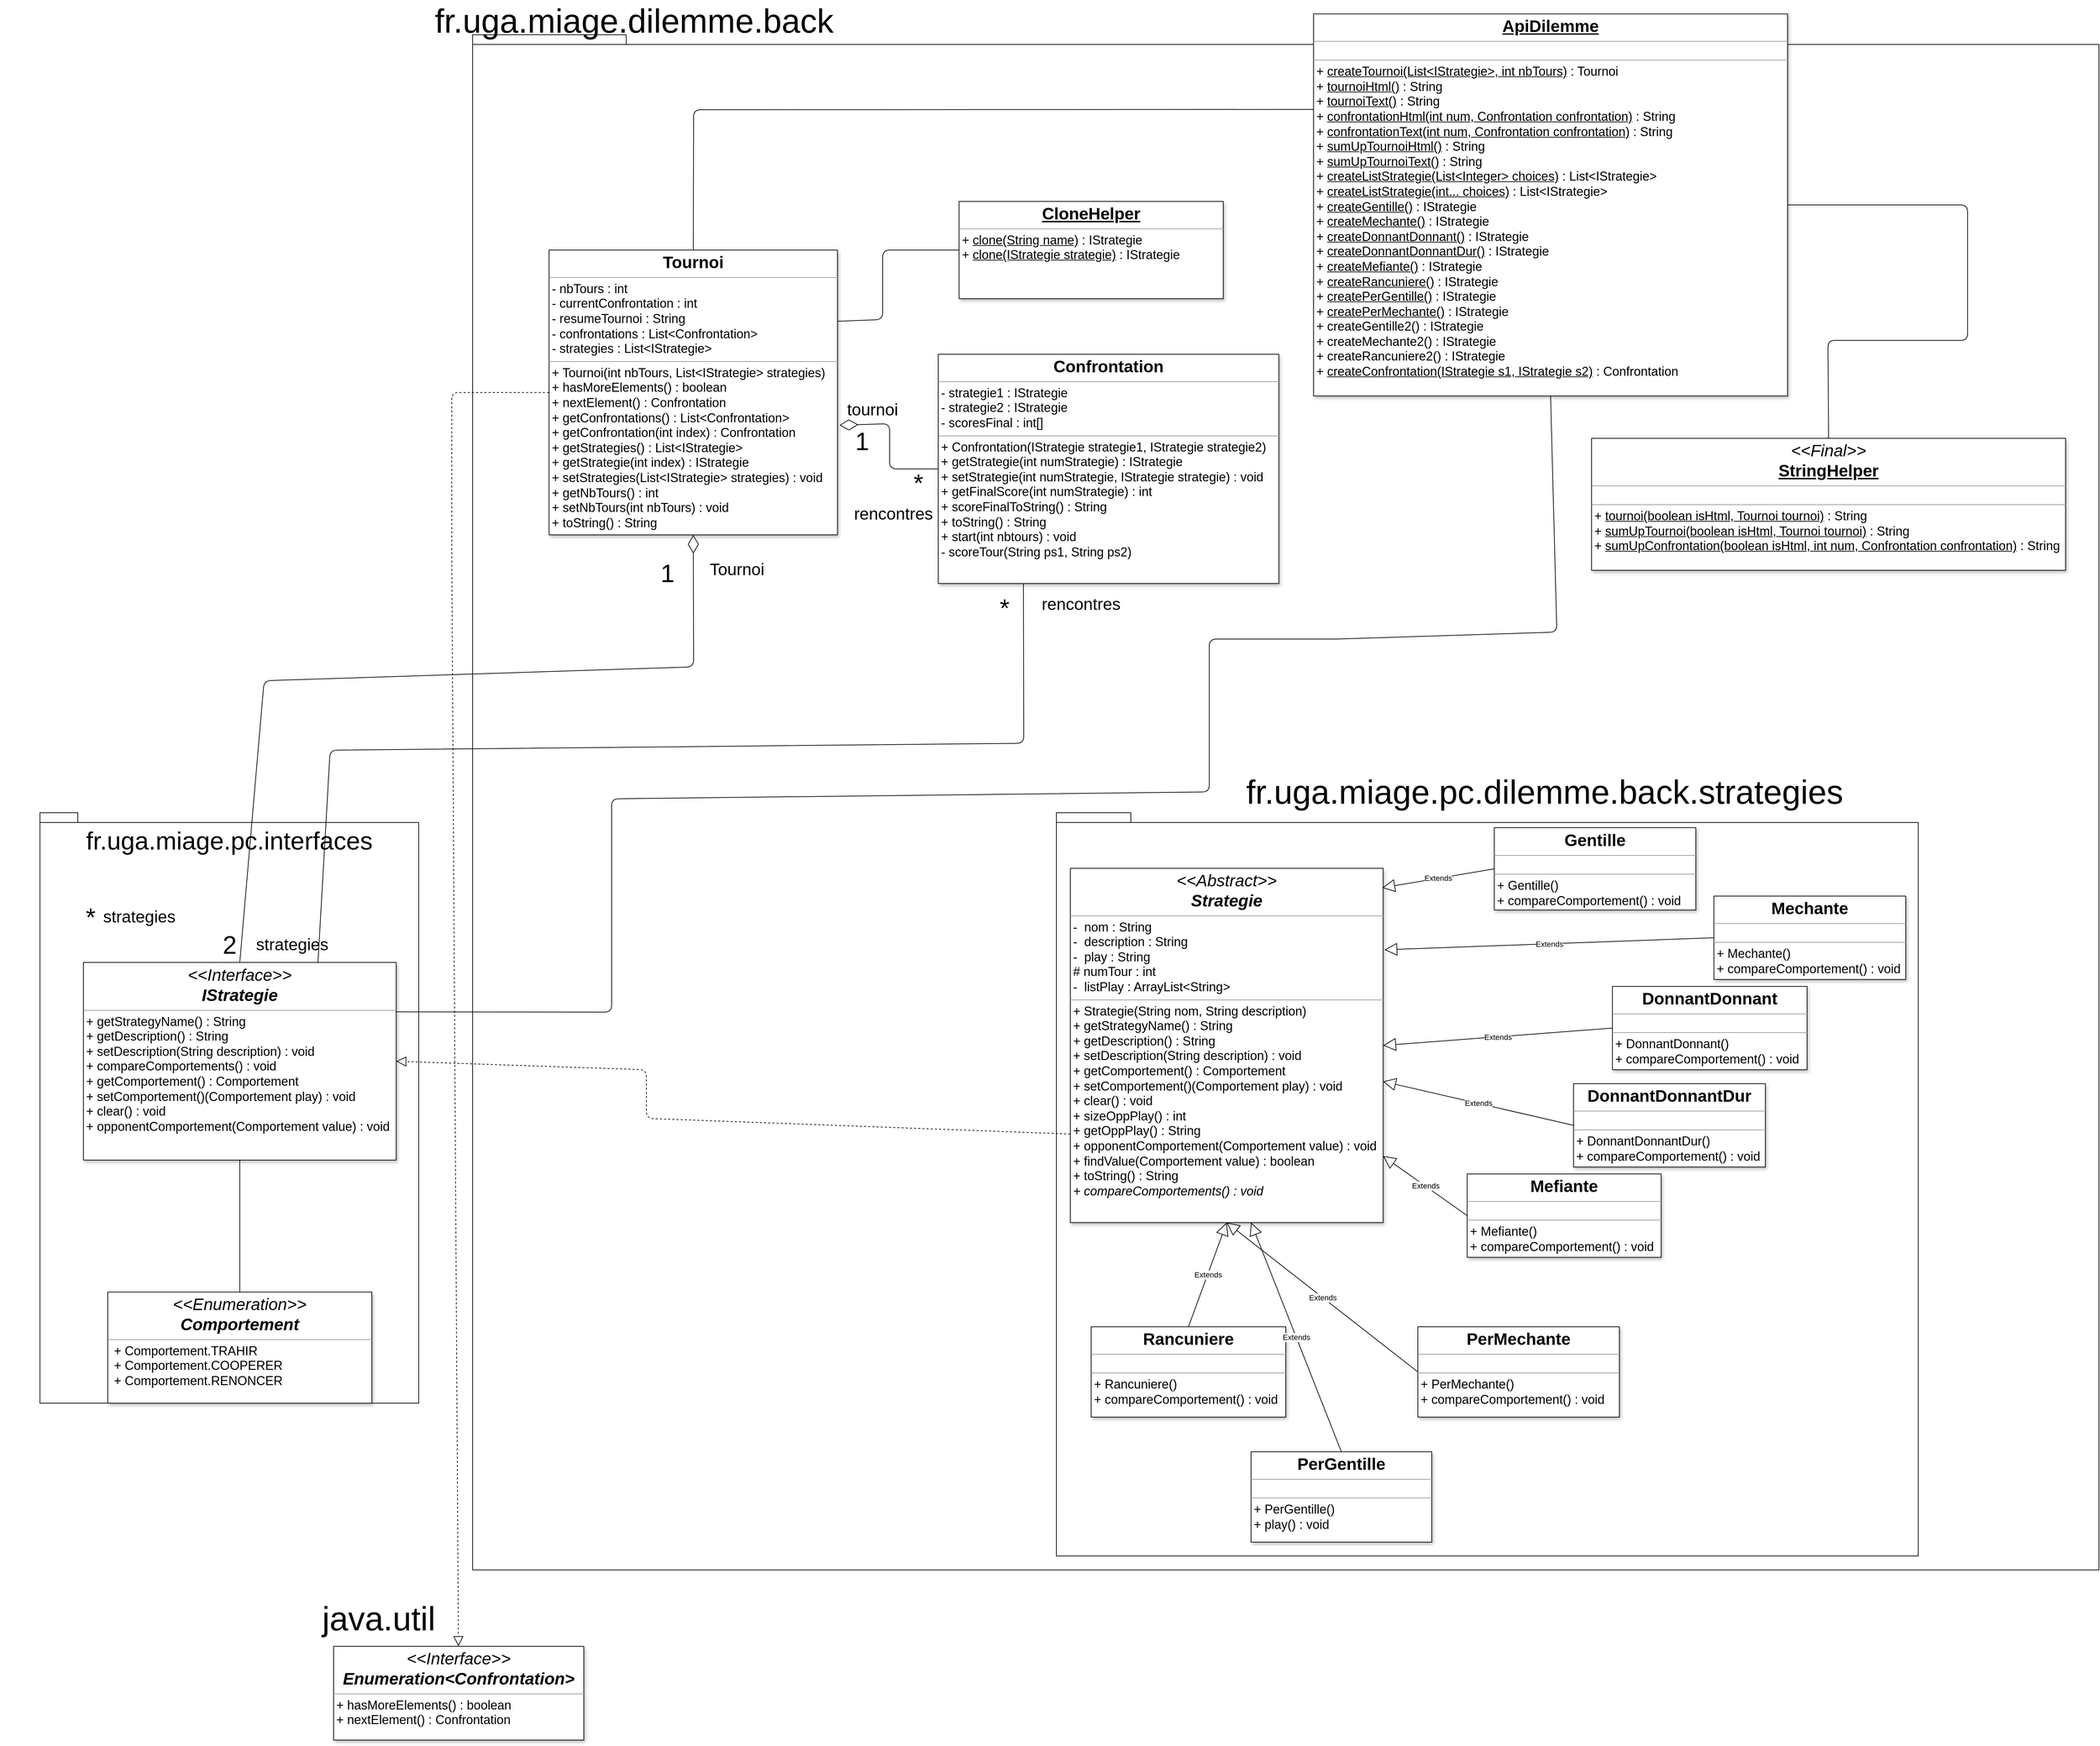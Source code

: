 <mxfile version="13.7.3" type="device" pages="3"><diagram id="C5RBs43oDa-KdzZeNtuy" name="Back"><mxGraphModel dx="2980" dy="626" grid="1" gridSize="10" guides="1" tooltips="1" connect="1" arrows="1" fold="1" page="1" pageScale="1" pageWidth="827" pageHeight="1169" math="0" shadow="0"><root><mxCell id="WIyWlLk6GJQsqaUBKTNV-0"/><mxCell id="WIyWlLk6GJQsqaUBKTNV-1" parent="WIyWlLk6GJQsqaUBKTNV-0"/><mxCell id="lrWPLh9OL3ly1VWefec2-2" value="" style="shape=folder;fontStyle=1;spacingTop=10;tabWidth=40;tabHeight=14;tabPosition=left;html=1;" parent="WIyWlLk6GJQsqaUBKTNV-1" vertex="1"><mxGeometry x="-200" y="730" width="2340" height="2210" as="geometry"/></mxCell><mxCell id="lrWPLh9OL3ly1VWefec2-3" value="&lt;font style=&quot;font-size: 24px&quot;&gt;tournoi&lt;/font&gt;" style="text;html=1;align=center;verticalAlign=middle;resizable=0;points=[];autosize=1;" parent="WIyWlLk6GJQsqaUBKTNV-1" vertex="1"><mxGeometry x="330" y="1260" width="90" height="20" as="geometry"/></mxCell><mxCell id="lrWPLh9OL3ly1VWefec2-4" value="&lt;font style=&quot;font-size: 36px&quot;&gt;1&lt;/font&gt;" style="text;html=1;align=center;verticalAlign=middle;resizable=0;points=[];autosize=1;" parent="WIyWlLk6GJQsqaUBKTNV-1" vertex="1"><mxGeometry x="340" y="1300" width="40" height="30" as="geometry"/></mxCell><mxCell id="lrWPLh9OL3ly1VWefec2-5" value="&lt;font style=&quot;font-size: 24px&quot;&gt;rencontres&lt;/font&gt;" style="text;html=1;align=center;verticalAlign=middle;resizable=0;points=[];autosize=1;" parent="WIyWlLk6GJQsqaUBKTNV-1" vertex="1"><mxGeometry x="340" y="1410" width="130" height="20" as="geometry"/></mxCell><mxCell id="lrWPLh9OL3ly1VWefec2-6" value="&lt;font style=&quot;font-size: 24px&quot;&gt;rencontres&lt;/font&gt;" style="text;html=1;align=center;verticalAlign=middle;resizable=0;points=[];autosize=1;" parent="WIyWlLk6GJQsqaUBKTNV-1" vertex="1"><mxGeometry x="610" y="1540" width="130" height="20" as="geometry"/></mxCell><mxCell id="lrWPLh9OL3ly1VWefec2-7" value="&lt;font style=&quot;font-size: 36px&quot;&gt;*&lt;/font&gt;" style="text;html=1;align=center;verticalAlign=middle;resizable=0;points=[];autosize=1;" parent="WIyWlLk6GJQsqaUBKTNV-1" vertex="1"><mxGeometry x="550" y="1540" width="30" height="30" as="geometry"/></mxCell><mxCell id="lrWPLh9OL3ly1VWefec2-8" value="&lt;font style=&quot;font-size: 48px&quot;&gt;fr.uga.miage.dilemme.back&lt;/font&gt;" style="text;html=1;strokeColor=none;fillColor=none;align=center;verticalAlign=middle;whiteSpace=wrap;rounded=0;" parent="WIyWlLk6GJQsqaUBKTNV-1" vertex="1"><mxGeometry x="-130" y="680" width="325" height="60" as="geometry"/></mxCell><mxCell id="lrWPLh9OL3ly1VWefec2-9" value="" style="shape=folder;fontStyle=1;spacingTop=10;tabWidth=40;tabHeight=14;tabPosition=left;html=1;" parent="WIyWlLk6GJQsqaUBKTNV-1" vertex="1"><mxGeometry x="640" y="1850" width="1240" height="1070" as="geometry"/></mxCell><mxCell id="lrWPLh9OL3ly1VWefec2-10" value="&lt;span style=&quot;font-size: 48px&quot;&gt;fr.uga.miage.pc.dilemme.back.strategies&lt;/span&gt;" style="text;html=1;strokeColor=none;fillColor=none;align=center;verticalAlign=middle;whiteSpace=wrap;rounded=0;" parent="WIyWlLk6GJQsqaUBKTNV-1" vertex="1"><mxGeometry x="1060" y="1790" width="565" height="60" as="geometry"/></mxCell><mxCell id="lrWPLh9OL3ly1VWefec2-11" value="&lt;p style=&quot;margin: 0px ; margin-top: 4px ; text-align: center&quot;&gt;&lt;span style=&quot;font-size: 24px&quot;&gt;&lt;i&gt;&amp;lt;&amp;lt;Abstract&amp;gt;&amp;gt;&lt;/i&gt;&lt;br&gt;&lt;b&gt;&lt;i&gt;Strategie&lt;/i&gt;&lt;/b&gt;&lt;/span&gt;&lt;/p&gt;&lt;hr size=&quot;1&quot;&gt;&lt;p style=&quot;margin: 0px ; margin-left: 4px&quot;&gt;&lt;font style=&quot;font-size: 18px&quot;&gt;-&amp;nbsp; nom : String&lt;/font&gt;&lt;/p&gt;&lt;p style=&quot;margin: 0px ; margin-left: 4px&quot;&gt;&lt;font style=&quot;font-size: 18px&quot;&gt;-&amp;nbsp; description : String&lt;/font&gt;&lt;/p&gt;&lt;p style=&quot;margin: 0px ; margin-left: 4px&quot;&gt;&lt;font style=&quot;font-size: 18px&quot;&gt;-&amp;nbsp; play : String&lt;/font&gt;&lt;/p&gt;&lt;p style=&quot;margin: 0px ; margin-left: 4px&quot;&gt;&lt;span style=&quot;font-size: 18px&quot;&gt;# numTour : int&lt;/span&gt;&lt;/p&gt;&lt;p style=&quot;margin: 0px ; margin-left: 4px&quot;&gt;&lt;font style=&quot;font-size: 18px&quot;&gt;-&amp;nbsp; listPlay : ArrayList&amp;lt;String&amp;gt;&lt;/font&gt;&lt;/p&gt;&lt;hr size=&quot;1&quot;&gt;&lt;p style=&quot;margin: 0px ; margin-left: 4px&quot;&gt;&lt;font style=&quot;font-size: 18px&quot;&gt;+ Strategie(String nom, String description)&lt;/font&gt;&lt;/p&gt;&lt;p style=&quot;margin: 0px ; margin-left: 4px&quot;&gt;&lt;font style=&quot;font-size: 18px&quot;&gt;+ getStrategyName() : String&lt;/font&gt;&lt;/p&gt;&lt;p style=&quot;margin: 0px ; margin-left: 4px&quot;&gt;&lt;font style=&quot;font-size: 18px&quot;&gt;+ getDescription() : String&lt;/font&gt;&lt;/p&gt;&lt;p style=&quot;margin: 0px ; margin-left: 4px&quot;&gt;&lt;font style=&quot;font-size: 18px&quot;&gt;+ setDescription(String description) : void&lt;/font&gt;&lt;/p&gt;&lt;p style=&quot;margin: 0px ; margin-left: 4px&quot;&gt;&lt;font style=&quot;font-size: 18px&quot;&gt;+ getComportement() : Comportement&lt;/font&gt;&lt;/p&gt;&lt;p style=&quot;margin: 0px ; margin-left: 4px&quot;&gt;&lt;font style=&quot;font-size: 18px&quot;&gt;+ setComportement()(Comportement play) : void&lt;/font&gt;&lt;/p&gt;&lt;p style=&quot;margin: 0px ; margin-left: 4px&quot;&gt;&lt;font style=&quot;font-size: 18px&quot;&gt;+ clear() : void&lt;/font&gt;&lt;/p&gt;&lt;p style=&quot;margin: 0px ; margin-left: 4px&quot;&gt;&lt;font style=&quot;font-size: 18px&quot;&gt;+ sizeOppPlay() : int&lt;/font&gt;&lt;/p&gt;&lt;p style=&quot;margin: 0px ; margin-left: 4px&quot;&gt;&lt;font style=&quot;font-size: 18px&quot;&gt;+ getOppPlay() : String&lt;/font&gt;&lt;/p&gt;&lt;p style=&quot;margin: 0px ; margin-left: 4px&quot;&gt;&lt;font style=&quot;font-size: 18px&quot;&gt;+ opponentComportement(Comportement value) : void&lt;/font&gt;&lt;/p&gt;&lt;p style=&quot;margin: 0px ; margin-left: 4px&quot;&gt;&lt;font style=&quot;font-size: 18px&quot;&gt;+ findValue(Comportement value) : boolean&lt;/font&gt;&lt;/p&gt;&lt;p style=&quot;margin: 0px ; margin-left: 4px&quot;&gt;&lt;font style=&quot;font-size: 18px&quot;&gt;+ toString() : String&lt;/font&gt;&lt;/p&gt;&lt;p style=&quot;margin: 0px ; margin-left: 4px&quot;&gt;&lt;font style=&quot;font-size: 18px&quot;&gt;&lt;i&gt;+ compareComportements() : void&lt;/i&gt;&lt;/font&gt;&lt;/p&gt;" style="verticalAlign=top;align=left;overflow=fill;fontSize=12;fontFamily=Helvetica;html=1;shadow=1;" parent="WIyWlLk6GJQsqaUBKTNV-1" vertex="1"><mxGeometry x="660" y="1930" width="450" height="510" as="geometry"/></mxCell><mxCell id="lrWPLh9OL3ly1VWefec2-12" value="Extends" style="endArrow=block;endSize=16;endFill=0;html=1;entryX=1.004;entryY=0.23;entryDx=0;entryDy=0;exitX=0;exitY=0.5;exitDx=0;exitDy=0;entryPerimeter=0;" parent="WIyWlLk6GJQsqaUBKTNV-1" source="lrWPLh9OL3ly1VWefec2-16" target="lrWPLh9OL3ly1VWefec2-11" edge="1"><mxGeometry width="160" relative="1" as="geometry"><mxPoint x="1720" y="2017.5" as="sourcePoint"/><mxPoint x="1330" y="2252.337" as="targetPoint"/></mxGeometry></mxCell><mxCell id="lrWPLh9OL3ly1VWefec2-13" value="Extends" style="endArrow=block;endSize=16;endFill=0;html=1;exitX=0;exitY=0.5;exitDx=0;exitDy=0;" parent="WIyWlLk6GJQsqaUBKTNV-1" source="lrWPLh9OL3ly1VWefec2-19" target="lrWPLh9OL3ly1VWefec2-11" edge="1"><mxGeometry width="160" relative="1" as="geometry"><mxPoint x="1420" y="2082.5" as="sourcePoint"/><mxPoint x="1290" y="2083" as="targetPoint"/></mxGeometry></mxCell><mxCell id="lrWPLh9OL3ly1VWefec2-14" value="Extends" style="endArrow=block;endSize=16;endFill=0;html=1;exitX=0;exitY=0.5;exitDx=0;exitDy=0;entryX=0.997;entryY=0.055;entryDx=0;entryDy=0;entryPerimeter=0;" parent="WIyWlLk6GJQsqaUBKTNV-1" source="lrWPLh9OL3ly1VWefec2-15" target="lrWPLh9OL3ly1VWefec2-11" edge="1"><mxGeometry width="160" relative="1" as="geometry"><mxPoint x="1260" y="1957.5" as="sourcePoint"/><mxPoint x="1120" y="1955" as="targetPoint"/></mxGeometry></mxCell><mxCell id="lrWPLh9OL3ly1VWefec2-15" value="&lt;p style=&quot;margin: 0px ; margin-top: 4px ; text-align: center&quot;&gt;&lt;b&gt;&lt;font style=&quot;font-size: 24px&quot;&gt;Gentille&lt;/font&gt;&lt;/b&gt;&lt;/p&gt;&lt;hr size=&quot;1&quot;&gt;&lt;p style=&quot;margin: 0px ; margin-left: 4px&quot;&gt;&lt;br&gt;&lt;/p&gt;&lt;hr size=&quot;1&quot;&gt;&lt;p style=&quot;margin: 0px ; margin-left: 4px&quot;&gt;&lt;font style=&quot;font-size: 18px&quot;&gt;+ Gentille()&lt;/font&gt;&lt;/p&gt;&lt;p style=&quot;margin: 0px ; margin-left: 4px&quot;&gt;&lt;font style=&quot;font-size: 18px&quot;&gt;+ compareComportement() : void&lt;/font&gt;&lt;/p&gt;" style="verticalAlign=top;align=left;overflow=fill;fontSize=12;fontFamily=Helvetica;html=1;shadow=1;" parent="WIyWlLk6GJQsqaUBKTNV-1" vertex="1"><mxGeometry x="1270" y="1871.5" width="290" height="118.5" as="geometry"/></mxCell><mxCell id="lrWPLh9OL3ly1VWefec2-16" value="&lt;p style=&quot;margin: 0px ; margin-top: 4px ; text-align: center&quot;&gt;&lt;b&gt;&lt;font style=&quot;font-size: 24px&quot;&gt;Mechante&lt;/font&gt;&lt;/b&gt;&lt;/p&gt;&lt;hr size=&quot;1&quot;&gt;&lt;p style=&quot;margin: 0px ; margin-left: 4px&quot;&gt;&lt;br&gt;&lt;/p&gt;&lt;hr size=&quot;1&quot;&gt;&lt;p style=&quot;margin: 0px ; margin-left: 4px&quot;&gt;&lt;font style=&quot;font-size: 18px&quot;&gt;+ Mechante()&lt;/font&gt;&lt;/p&gt;&lt;p style=&quot;margin: 0px ; margin-left: 4px&quot;&gt;&lt;font style=&quot;font-size: 18px&quot;&gt;+ compareComportement() : void&lt;/font&gt;&lt;/p&gt;" style="verticalAlign=top;align=left;overflow=fill;fontSize=12;fontFamily=Helvetica;html=1;shadow=1;" parent="WIyWlLk6GJQsqaUBKTNV-1" vertex="1"><mxGeometry x="1586" y="1970" width="276" height="120" as="geometry"/></mxCell><mxCell id="lrWPLh9OL3ly1VWefec2-17" value="&lt;p style=&quot;margin: 0px ; margin-top: 4px ; text-align: center&quot;&gt;&lt;b&gt;&lt;font style=&quot;font-size: 24px&quot;&gt;DonnantDonnant&lt;/font&gt;&lt;/b&gt;&lt;/p&gt;&lt;hr size=&quot;1&quot;&gt;&lt;p style=&quot;margin: 0px ; margin-left: 4px&quot;&gt;&lt;br&gt;&lt;/p&gt;&lt;hr size=&quot;1&quot;&gt;&lt;p style=&quot;margin: 0px ; margin-left: 4px&quot;&gt;&lt;font style=&quot;font-size: 18px&quot;&gt;+ DonnantDonnant()&lt;/font&gt;&lt;/p&gt;&lt;p style=&quot;margin: 0px ; margin-left: 4px&quot;&gt;&lt;font style=&quot;font-size: 18px&quot;&gt;+ compareComportement() : void&lt;/font&gt;&lt;/p&gt;" style="verticalAlign=top;align=left;overflow=fill;fontSize=12;fontFamily=Helvetica;html=1;shadow=1;" parent="WIyWlLk6GJQsqaUBKTNV-1" vertex="1"><mxGeometry x="1440" y="2100" width="280" height="120" as="geometry"/></mxCell><mxCell id="lrWPLh9OL3ly1VWefec2-18" value="&lt;p style=&quot;margin: 0px ; margin-top: 4px ; text-align: center&quot;&gt;&lt;b&gt;&lt;font style=&quot;font-size: 24px&quot;&gt;DonnantDonnantDur&lt;/font&gt;&lt;/b&gt;&lt;/p&gt;&lt;hr size=&quot;1&quot;&gt;&lt;p style=&quot;margin: 0px ; margin-left: 4px&quot;&gt;&lt;br&gt;&lt;/p&gt;&lt;hr size=&quot;1&quot;&gt;&lt;p style=&quot;margin: 0px ; margin-left: 4px&quot;&gt;&lt;font style=&quot;font-size: 18px&quot;&gt;+ DonnantDonnantDur()&lt;/font&gt;&lt;/p&gt;&lt;p style=&quot;margin: 0px ; margin-left: 4px&quot;&gt;&lt;font style=&quot;font-size: 18px&quot;&gt;+ compareComportement() : void&lt;/font&gt;&lt;/p&gt;" style="verticalAlign=top;align=left;overflow=fill;fontSize=12;fontFamily=Helvetica;html=1;shadow=1;" parent="WIyWlLk6GJQsqaUBKTNV-1" vertex="1"><mxGeometry x="1384" y="2240" width="276" height="120" as="geometry"/></mxCell><mxCell id="lrWPLh9OL3ly1VWefec2-19" value="&lt;p style=&quot;margin: 0px ; margin-top: 4px ; text-align: center&quot;&gt;&lt;b&gt;&lt;font style=&quot;font-size: 24px&quot;&gt;Mefiante&lt;/font&gt;&lt;/b&gt;&lt;/p&gt;&lt;hr size=&quot;1&quot;&gt;&lt;p style=&quot;margin: 0px ; margin-left: 4px&quot;&gt;&lt;br&gt;&lt;/p&gt;&lt;hr size=&quot;1&quot;&gt;&lt;p style=&quot;margin: 0px ; margin-left: 4px&quot;&gt;&lt;font style=&quot;font-size: 18px&quot;&gt;+ Mefiante()&lt;/font&gt;&lt;/p&gt;&lt;p style=&quot;margin: 0px ; margin-left: 4px&quot;&gt;&lt;font style=&quot;font-size: 18px&quot;&gt;+ compareComportement() : void&lt;/font&gt;&lt;/p&gt;" style="verticalAlign=top;align=left;overflow=fill;fontSize=12;fontFamily=Helvetica;html=1;shadow=1;" parent="WIyWlLk6GJQsqaUBKTNV-1" vertex="1"><mxGeometry x="1231" y="2370" width="279" height="120" as="geometry"/></mxCell><mxCell id="lrWPLh9OL3ly1VWefec2-20" value="&lt;p style=&quot;margin: 0px ; margin-top: 4px ; text-align: center&quot;&gt;&lt;span style=&quot;font-size: 24px&quot;&gt;&lt;b&gt;Rancuniere&lt;/b&gt;&lt;/span&gt;&lt;/p&gt;&lt;hr size=&quot;1&quot;&gt;&lt;p style=&quot;margin: 0px ; margin-left: 4px&quot;&gt;&lt;br&gt;&lt;/p&gt;&lt;hr size=&quot;1&quot;&gt;&lt;p style=&quot;margin: 0px ; margin-left: 4px&quot;&gt;&lt;font style=&quot;font-size: 18px&quot;&gt;+ Rancuniere()&lt;br&gt;+ compareComportement() : void&lt;/font&gt;&lt;/p&gt;" style="verticalAlign=top;align=left;overflow=fill;fontSize=12;fontFamily=Helvetica;html=1;shadow=1;" parent="WIyWlLk6GJQsqaUBKTNV-1" vertex="1"><mxGeometry x="690" y="2590" width="280" height="130" as="geometry"/></mxCell><mxCell id="lrWPLh9OL3ly1VWefec2-21" value="&lt;p style=&quot;margin: 0px ; margin-top: 4px ; text-align: center&quot;&gt;&lt;span style=&quot;font-size: 24px&quot;&gt;&lt;b&gt;PerGentille&lt;/b&gt;&lt;/span&gt;&lt;/p&gt;&lt;hr size=&quot;1&quot;&gt;&lt;p style=&quot;margin: 0px ; margin-left: 4px&quot;&gt;&lt;br&gt;&lt;/p&gt;&lt;hr size=&quot;1&quot;&gt;&lt;p style=&quot;margin: 0px ; margin-left: 4px&quot;&gt;&lt;font style=&quot;font-size: 18px&quot;&gt;+ PerGentille()&lt;/font&gt;&lt;/p&gt;&lt;p style=&quot;margin: 0px ; margin-left: 4px&quot;&gt;&lt;font style=&quot;font-size: 18px&quot;&gt;+ play() : void&lt;/font&gt;&lt;/p&gt;" style="verticalAlign=top;align=left;overflow=fill;fontSize=12;fontFamily=Helvetica;html=1;shadow=1;" parent="WIyWlLk6GJQsqaUBKTNV-1" vertex="1"><mxGeometry x="920" y="2770" width="260" height="130" as="geometry"/></mxCell><mxCell id="lrWPLh9OL3ly1VWefec2-22" value="&lt;p style=&quot;margin: 0px ; margin-top: 4px ; text-align: center&quot;&gt;&lt;span style=&quot;font-size: 24px&quot;&gt;&lt;b&gt;PerMechante&lt;/b&gt;&lt;/span&gt;&lt;/p&gt;&lt;hr size=&quot;1&quot;&gt;&lt;p style=&quot;margin: 0px ; margin-left: 4px&quot;&gt;&lt;br&gt;&lt;/p&gt;&lt;hr size=&quot;1&quot;&gt;&lt;p style=&quot;margin: 0px ; margin-left: 4px&quot;&gt;&lt;font style=&quot;font-size: 18px&quot;&gt;+ PerMechante()&lt;/font&gt;&lt;/p&gt;&lt;p style=&quot;margin: 0px ; margin-left: 4px&quot;&gt;&lt;font style=&quot;font-size: 18px&quot;&gt;+ compareComportement() : void&lt;/font&gt;&lt;/p&gt;" style="verticalAlign=top;align=left;overflow=fill;fontSize=12;fontFamily=Helvetica;html=1;shadow=1;" parent="WIyWlLk6GJQsqaUBKTNV-1" vertex="1"><mxGeometry x="1160" y="2590" width="290" height="130" as="geometry"/></mxCell><mxCell id="lrWPLh9OL3ly1VWefec2-23" value="Extends" style="endArrow=block;endSize=16;endFill=0;html=1;exitX=0.5;exitY=0;exitDx=0;exitDy=0;entryX=0.5;entryY=1;entryDx=0;entryDy=0;" parent="WIyWlLk6GJQsqaUBKTNV-1" source="lrWPLh9OL3ly1VWefec2-20" target="lrWPLh9OL3ly1VWefec2-11" edge="1"><mxGeometry width="160" relative="1" as="geometry"><mxPoint x="1430" y="2092.5" as="sourcePoint"/><mxPoint x="1300" y="2093" as="targetPoint"/></mxGeometry></mxCell><mxCell id="lrWPLh9OL3ly1VWefec2-24" value="Extends" style="endArrow=block;endSize=16;endFill=0;html=1;exitX=0;exitY=0.5;exitDx=0;exitDy=0;entryX=1;entryY=0.5;entryDx=0;entryDy=0;" parent="WIyWlLk6GJQsqaUBKTNV-1" source="lrWPLh9OL3ly1VWefec2-17" target="lrWPLh9OL3ly1VWefec2-11" edge="1"><mxGeometry width="160" relative="1" as="geometry"><mxPoint x="1394" y="2425" as="sourcePoint"/><mxPoint x="1300" y="2195.5" as="targetPoint"/></mxGeometry></mxCell><mxCell id="lrWPLh9OL3ly1VWefec2-25" value="Extends" style="endArrow=block;endSize=16;endFill=0;html=1;exitX=0;exitY=0.5;exitDx=0;exitDy=0;" parent="WIyWlLk6GJQsqaUBKTNV-1" source="lrWPLh9OL3ly1VWefec2-18" target="lrWPLh9OL3ly1VWefec2-11" edge="1"><mxGeometry width="160" relative="1" as="geometry"><mxPoint x="1404" y="2435" as="sourcePoint"/><mxPoint x="1280" y="2210" as="targetPoint"/></mxGeometry></mxCell><mxCell id="lrWPLh9OL3ly1VWefec2-26" value="Extends" style="endArrow=block;endSize=16;endFill=0;html=1;exitX=0;exitY=0.5;exitDx=0;exitDy=0;entryX=0.5;entryY=1;entryDx=0;entryDy=0;" parent="WIyWlLk6GJQsqaUBKTNV-1" source="lrWPLh9OL3ly1VWefec2-22" target="lrWPLh9OL3ly1VWefec2-11" edge="1"><mxGeometry width="160" relative="1" as="geometry"><mxPoint x="1414" y="2445" as="sourcePoint"/><mxPoint x="1320" y="2215.5" as="targetPoint"/></mxGeometry></mxCell><mxCell id="lrWPLh9OL3ly1VWefec2-27" value="Extends" style="endArrow=block;endSize=16;endFill=0;html=1;exitX=0.5;exitY=0;exitDx=0;exitDy=0;" parent="WIyWlLk6GJQsqaUBKTNV-1" source="lrWPLh9OL3ly1VWefec2-21" edge="1"><mxGeometry width="160" relative="1" as="geometry"><mxPoint x="1424" y="2455" as="sourcePoint"/><mxPoint x="920.0" y="2440" as="targetPoint"/></mxGeometry></mxCell><mxCell id="lrWPLh9OL3ly1VWefec2-28" value="&lt;font style=&quot;font-size: 24px&quot;&gt;Tournoi&lt;/font&gt;" style="text;html=1;align=center;verticalAlign=middle;resizable=0;points=[];autosize=1;" parent="WIyWlLk6GJQsqaUBKTNV-1" vertex="1"><mxGeometry x="135" y="1490" width="90" height="20" as="geometry"/></mxCell><mxCell id="lrWPLh9OL3ly1VWefec2-29" value="&lt;font style=&quot;font-size: 36px&quot;&gt;1&lt;/font&gt;" style="text;html=1;align=center;verticalAlign=middle;resizable=0;points=[];autosize=1;" parent="WIyWlLk6GJQsqaUBKTNV-1" vertex="1"><mxGeometry x="60" y="1490" width="40" height="30" as="geometry"/></mxCell><mxCell id="lrWPLh9OL3ly1VWefec2-31" value="&lt;p style=&quot;margin: 0px ; margin-top: 4px ; text-align: center&quot;&gt;&lt;font style=&quot;font-size: 24px&quot;&gt;&lt;i&gt;&amp;lt;&amp;lt;Interface&amp;gt;&amp;gt;&lt;/i&gt;&lt;br&gt;&lt;b&gt;&lt;i&gt;Enumeration&amp;lt;Confrontation&amp;gt;&lt;/i&gt;&lt;/b&gt;&lt;/font&gt;&lt;/p&gt;&lt;hr size=&quot;1&quot;&gt;&lt;p style=&quot;margin: 0px ; margin-left: 4px&quot;&gt;&lt;font style=&quot;font-size: 18px&quot;&gt;+ hasMoreElements() : boolean&lt;/font&gt;&lt;/p&gt;&lt;p style=&quot;margin: 0px ; margin-left: 4px&quot;&gt;&lt;font style=&quot;font-size: 18px&quot;&gt;+ nextElement() : Confrontation&lt;/font&gt;&lt;/p&gt;" style="verticalAlign=top;align=left;overflow=fill;fontSize=12;fontFamily=Helvetica;html=1;shadow=1;" parent="WIyWlLk6GJQsqaUBKTNV-1" vertex="1"><mxGeometry x="-400" y="3050" width="360" height="135" as="geometry"/></mxCell><mxCell id="lrWPLh9OL3ly1VWefec2-32" value="&lt;font style=&quot;font-size: 48px&quot;&gt;java.util&lt;/font&gt;" style="text;html=1;strokeColor=none;fillColor=none;align=center;verticalAlign=middle;whiteSpace=wrap;rounded=0;" parent="WIyWlLk6GJQsqaUBKTNV-1" vertex="1"><mxGeometry x="-450" y="2980" width="230" height="60" as="geometry"/></mxCell><mxCell id="lrWPLh9OL3ly1VWefec2-33" value="" style="endArrow=block;dashed=1;endFill=0;endSize=12;html=1;" parent="WIyWlLk6GJQsqaUBKTNV-1" source="lrWPLh9OL3ly1VWefec2-34" target="lrWPLh9OL3ly1VWefec2-31" edge="1"><mxGeometry width="160" relative="1" as="geometry"><mxPoint x="-190" y="1240" as="sourcePoint"/><mxPoint x="-200" y="1490" as="targetPoint"/><Array as="points"><mxPoint x="-230" y="1245"/><mxPoint x="-230" y="1480"/></Array></mxGeometry></mxCell><mxCell id="lrWPLh9OL3ly1VWefec2-34" value="&lt;p style=&quot;margin: 0px ; margin-top: 4px ; text-align: center&quot;&gt;&lt;b&gt;&lt;font style=&quot;font-size: 24px&quot;&gt;Tournoi&lt;/font&gt;&lt;/b&gt;&lt;/p&gt;&lt;hr size=&quot;1&quot;&gt;&lt;p style=&quot;margin: 0px ; margin-left: 4px&quot;&gt;&lt;font style=&quot;font-size: 18px&quot;&gt;- nbTours : int&lt;/font&gt;&lt;/p&gt;&lt;p style=&quot;margin: 0px ; margin-left: 4px&quot;&gt;&lt;font style=&quot;font-size: 18px&quot;&gt;- currentConfrontation : int&lt;/font&gt;&lt;/p&gt;&lt;p style=&quot;margin: 0px ; margin-left: 4px&quot;&gt;&lt;font style=&quot;font-size: 18px&quot;&gt;- resumeTournoi : String&lt;/font&gt;&lt;/p&gt;&lt;p style=&quot;margin: 0px ; margin-left: 4px&quot;&gt;&lt;font style=&quot;font-size: 18px&quot;&gt;- confrontations : List&amp;lt;Confrontation&amp;gt;&lt;/font&gt;&lt;/p&gt;&lt;p style=&quot;margin: 0px ; margin-left: 4px&quot;&gt;&lt;font style=&quot;font-size: 18px&quot;&gt;- strategies : List&amp;lt;IStrategie&amp;gt;&lt;/font&gt;&lt;/p&gt;&lt;hr size=&quot;1&quot;&gt;&lt;p style=&quot;margin: 0px ; margin-left: 4px&quot;&gt;&lt;font style=&quot;font-size: 18px&quot;&gt;+ Tournoi(int nbTours, List&amp;lt;IStrategie&amp;gt; strategies)&lt;/font&gt;&lt;/p&gt;&lt;p style=&quot;margin: 0px ; margin-left: 4px&quot;&gt;&lt;font style=&quot;font-size: 18px&quot;&gt;+ hasMoreElements() : boolean&lt;/font&gt;&lt;/p&gt;&lt;p style=&quot;margin: 0px ; margin-left: 4px&quot;&gt;&lt;font style=&quot;font-size: 18px&quot;&gt;+ nextElement() : Confrontation&lt;/font&gt;&lt;/p&gt;&lt;p style=&quot;margin: 0px ; margin-left: 4px&quot;&gt;&lt;font style=&quot;font-size: 18px&quot;&gt;+ getConfrontations() : List&amp;lt;Confrontation&amp;gt;&lt;/font&gt;&lt;/p&gt;&lt;p style=&quot;margin: 0px ; margin-left: 4px&quot;&gt;&lt;font style=&quot;font-size: 18px&quot;&gt;+ getConfrontation(int index) : Confrontation&lt;/font&gt;&lt;/p&gt;&lt;p style=&quot;margin: 0px ; margin-left: 4px&quot;&gt;&lt;font style=&quot;font-size: 18px&quot;&gt;+ getStrategies() : List&amp;lt;IStrategie&amp;gt;&lt;/font&gt;&lt;/p&gt;&lt;p style=&quot;margin: 0px ; margin-left: 4px&quot;&gt;&lt;font style=&quot;font-size: 18px&quot;&gt;+ getStrategie(int index) : IStrategie&lt;/font&gt;&lt;/p&gt;&lt;p style=&quot;margin: 0px ; margin-left: 4px&quot;&gt;&lt;font style=&quot;font-size: 18px&quot;&gt;+ setStrategies(List&amp;lt;IStrategie&amp;gt; strategies) : void&lt;/font&gt;&lt;/p&gt;&lt;p style=&quot;margin: 0px ; margin-left: 4px&quot;&gt;&lt;font style=&quot;font-size: 18px&quot;&gt;+ getNbTours() : int&lt;/font&gt;&lt;/p&gt;&lt;p style=&quot;margin: 0px ; margin-left: 4px&quot;&gt;&lt;font style=&quot;font-size: 18px&quot;&gt;+ setNbTours(int nbTours) : void&lt;/font&gt;&lt;/p&gt;&lt;p style=&quot;margin: 0px ; margin-left: 4px&quot;&gt;&lt;font style=&quot;font-size: 18px&quot;&gt;+ toString() : String&lt;/font&gt;&lt;/p&gt;" style="verticalAlign=top;align=left;overflow=fill;fontSize=12;fontFamily=Helvetica;html=1;shadow=1;" parent="WIyWlLk6GJQsqaUBKTNV-1" vertex="1"><mxGeometry x="-90" y="1040" width="415" height="410" as="geometry"/></mxCell><mxCell id="lrWPLh9OL3ly1VWefec2-35" value="&lt;p style=&quot;margin: 0px ; margin-top: 4px ; text-align: center&quot;&gt;&lt;b&gt;&lt;font style=&quot;font-size: 24px&quot;&gt;Confrontation&lt;/font&gt;&lt;/b&gt;&lt;/p&gt;&lt;hr size=&quot;1&quot;&gt;&lt;p style=&quot;margin: 0px ; margin-left: 4px&quot;&gt;&lt;font style=&quot;font-size: 18px&quot;&gt;- strategie1 : IStrategie&lt;/font&gt;&lt;/p&gt;&lt;p style=&quot;margin: 0px ; margin-left: 4px&quot;&gt;&lt;font style=&quot;font-size: 18px&quot;&gt;- strategie2 : IStrategie&lt;/font&gt;&lt;/p&gt;&lt;p style=&quot;margin: 0px ; margin-left: 4px&quot;&gt;&lt;font style=&quot;font-size: 18px&quot;&gt;- scoresFinal : int[]&lt;/font&gt;&lt;/p&gt;&lt;hr size=&quot;1&quot;&gt;&lt;p style=&quot;margin: 0px ; margin-left: 4px&quot;&gt;&lt;font style=&quot;font-size: 18px&quot;&gt;+ Confrontation(IStrategie strategie1, IStrategie strategie2)&lt;/font&gt;&lt;/p&gt;&lt;p style=&quot;margin: 0px ; margin-left: 4px&quot;&gt;&lt;font style=&quot;font-size: 18px&quot;&gt;+ getStrategie(int numStrategie) : IStrategie&lt;/font&gt;&lt;/p&gt;&lt;p style=&quot;margin: 0px ; margin-left: 4px&quot;&gt;&lt;font style=&quot;font-size: 18px&quot;&gt;+ setStrategie(int numStrategie, IStrategie strategie) : void&lt;/font&gt;&lt;/p&gt;&lt;p style=&quot;margin: 0px ; margin-left: 4px&quot;&gt;&lt;font style=&quot;font-size: 18px&quot;&gt;+ getFinalScore(int numStrategie) : int&lt;/font&gt;&lt;/p&gt;&lt;p style=&quot;margin: 0px ; margin-left: 4px&quot;&gt;&lt;font style=&quot;font-size: 18px&quot;&gt;+ scoreFinalToString() : String&lt;/font&gt;&lt;/p&gt;&lt;p style=&quot;margin: 0px ; margin-left: 4px&quot;&gt;&lt;font style=&quot;font-size: 18px&quot;&gt;+ toString() : String&lt;/font&gt;&lt;/p&gt;&lt;p style=&quot;margin: 0px ; margin-left: 4px&quot;&gt;&lt;font style=&quot;font-size: 18px&quot;&gt;+ start(int nbtours) : void&lt;/font&gt;&lt;/p&gt;&lt;p style=&quot;margin: 0px ; margin-left: 4px&quot;&gt;&lt;font style=&quot;font-size: 18px&quot;&gt;- scoreTour(String ps1, String ps2)&lt;/font&gt;&lt;/p&gt;" style="verticalAlign=top;align=left;overflow=fill;fontSize=12;fontFamily=Helvetica;html=1;shadow=1;" parent="WIyWlLk6GJQsqaUBKTNV-1" vertex="1"><mxGeometry x="470" y="1190" width="490" height="330" as="geometry"/></mxCell><mxCell id="lrWPLh9OL3ly1VWefec2-36" value="" style="endArrow=diamondThin;endFill=0;endSize=24;html=1;exitX=0;exitY=0.5;exitDx=0;exitDy=0;entryX=1.007;entryY=0.615;entryDx=0;entryDy=0;entryPerimeter=0;" parent="WIyWlLk6GJQsqaUBKTNV-1" source="lrWPLh9OL3ly1VWefec2-35" target="lrWPLh9OL3ly1VWefec2-34" edge="1"><mxGeometry width="160" relative="1" as="geometry"><mxPoint x="290" y="1600" as="sourcePoint"/><mxPoint x="450" y="1600" as="targetPoint"/><Array as="points"><mxPoint x="400" y="1355"/><mxPoint x="400" y="1290"/></Array></mxGeometry></mxCell><mxCell id="lrWPLh9OL3ly1VWefec2-37" value="&lt;font style=&quot;font-size: 36px&quot;&gt;*&lt;/font&gt;" style="text;html=1;align=center;verticalAlign=middle;resizable=0;points=[];autosize=1;" parent="WIyWlLk6GJQsqaUBKTNV-1" vertex="1"><mxGeometry x="426" y="1360" width="30" height="30" as="geometry"/></mxCell><mxCell id="lrWPLh9OL3ly1VWefec2-38" value="&lt;p style=&quot;margin: 0px ; margin-top: 4px ; text-align: center&quot;&gt;&lt;u style=&quot;font-size: 24px&quot;&gt;&lt;b&gt;CloneHelper&lt;/b&gt;&lt;/u&gt;&lt;br&gt;&lt;/p&gt;&lt;hr size=&quot;1&quot;&gt;&lt;p style=&quot;margin: 0px ; margin-left: 4px&quot;&gt;&lt;span style=&quot;font-size: 18px&quot;&gt;+ &lt;u&gt;clone(String name)&lt;/u&gt; : IStrategie&lt;/span&gt;&lt;/p&gt;&lt;p style=&quot;margin: 0px ; margin-left: 4px&quot;&gt;&lt;span style=&quot;font-size: 18px&quot;&gt;+ &lt;u&gt;clone(IStrategie strategie)&lt;/u&gt; : IStrategie&lt;/span&gt;&lt;/p&gt;" style="verticalAlign=top;align=left;overflow=fill;fontSize=12;fontFamily=Helvetica;html=1;shadow=1;" parent="WIyWlLk6GJQsqaUBKTNV-1" vertex="1"><mxGeometry x="500" y="970" width="380" height="140" as="geometry"/></mxCell><mxCell id="lrWPLh9OL3ly1VWefec2-39" value="&lt;p style=&quot;margin: 0px ; margin-top: 4px ; text-align: center&quot;&gt;&lt;span style=&quot;font-size: 24px&quot;&gt;&lt;b&gt;&lt;u&gt;ApiDilemme&lt;/u&gt;&lt;/b&gt;&lt;/span&gt;&lt;/p&gt;&lt;hr size=&quot;1&quot;&gt;&lt;p style=&quot;margin: 0px ; margin-left: 4px&quot;&gt;&lt;br&gt;&lt;/p&gt;&lt;hr size=&quot;1&quot;&gt;&lt;p style=&quot;margin: 0px ; margin-left: 4px&quot;&gt;&lt;font style=&quot;font-size: 18px&quot;&gt;+ &lt;u&gt;createTournoi(List&amp;lt;IStrategie&amp;gt;, int nbTours)&lt;/u&gt; : Tournoi&lt;/font&gt;&lt;/p&gt;&lt;p style=&quot;margin: 0px ; margin-left: 4px&quot;&gt;&lt;font style=&quot;font-size: 18px&quot;&gt;+ &lt;u&gt;tournoiHtml()&lt;/u&gt; : String&lt;/font&gt;&lt;/p&gt;&lt;p style=&quot;margin: 0px ; margin-left: 4px&quot;&gt;&lt;font style=&quot;font-size: 18px&quot;&gt;+ &lt;u&gt;tournoiText()&lt;/u&gt; : String&lt;/font&gt;&lt;/p&gt;&lt;p style=&quot;margin: 0px ; margin-left: 4px&quot;&gt;&lt;font style=&quot;font-size: 18px&quot;&gt;+ &lt;u&gt;confrontationHtml(int num, Confrontation confrontation)&lt;/u&gt; : String&lt;/font&gt;&lt;/p&gt;&lt;p style=&quot;margin: 0px ; margin-left: 4px&quot;&gt;&lt;font style=&quot;font-size: 18px&quot;&gt;+ &lt;u&gt;confrontationText(int num, Confrontation confrontation)&lt;/u&gt; : String&lt;/font&gt;&lt;/p&gt;&lt;p style=&quot;margin: 0px ; margin-left: 4px&quot;&gt;&lt;font style=&quot;font-size: 18px&quot;&gt;+ &lt;u&gt;sumUpTournoiHtml()&lt;/u&gt; : String&lt;/font&gt;&lt;/p&gt;&lt;p style=&quot;margin: 0px ; margin-left: 4px&quot;&gt;&lt;font style=&quot;font-size: 18px&quot;&gt;+ &lt;u&gt;sumUpTournoiText()&lt;/u&gt; : String&lt;/font&gt;&lt;/p&gt;&lt;p style=&quot;margin: 0px ; margin-left: 4px&quot;&gt;&lt;span style=&quot;font-size: 18px&quot;&gt;+ &lt;u&gt;createListStrategie(List&amp;lt;Integer&amp;gt; choices)&lt;/u&gt; : List&amp;lt;IStrategie&amp;gt;&lt;/span&gt;&lt;br&gt;&lt;/p&gt;&lt;p style=&quot;margin: 0px ; margin-left: 4px&quot;&gt;&lt;span style=&quot;font-size: 18px&quot;&gt;+ &lt;u&gt;createListStrategie(int... choices)&lt;/u&gt; : List&amp;lt;IStrategie&amp;gt;&lt;/span&gt;&lt;/p&gt;&lt;p style=&quot;margin: 0px ; margin-left: 4px&quot;&gt;&lt;span style=&quot;font-size: 18px&quot;&gt;+ &lt;u&gt;createGentille()&lt;/u&gt; : IStrategie&lt;/span&gt;&lt;/p&gt;&lt;p style=&quot;margin: 0px ; margin-left: 4px&quot;&gt;&lt;span style=&quot;font-size: 18px&quot;&gt;+ &lt;u&gt;createMechante()&lt;/u&gt; : IStrategie&lt;/span&gt;&lt;span style=&quot;font-size: 18px&quot;&gt;&lt;br&gt;&lt;/span&gt;&lt;/p&gt;&lt;p style=&quot;margin: 0px ; margin-left: 4px&quot;&gt;&lt;span style=&quot;font-size: 18px&quot;&gt;+ &lt;u&gt;createDonnantDonnant()&lt;/u&gt; : IStrategie&lt;/span&gt;&lt;span style=&quot;font-size: 18px&quot;&gt;&lt;br&gt;&lt;/span&gt;&lt;/p&gt;&lt;p style=&quot;margin: 0px ; margin-left: 4px&quot;&gt;&lt;span style=&quot;font-size: 18px&quot;&gt;+ &lt;u&gt;createDonnantDonnantDur()&lt;/u&gt; : IStrategie&lt;/span&gt;&lt;span style=&quot;font-size: 18px&quot;&gt;&lt;br&gt;&lt;/span&gt;&lt;/p&gt;&lt;p style=&quot;margin: 0px ; margin-left: 4px&quot;&gt;&lt;span style=&quot;font-size: 18px&quot;&gt;+ &lt;u&gt;createMefiante()&lt;/u&gt; : IStrategie&lt;/span&gt;&lt;span style=&quot;font-size: 18px&quot;&gt;&lt;br&gt;&lt;/span&gt;&lt;/p&gt;&lt;p style=&quot;margin: 0px ; margin-left: 4px&quot;&gt;&lt;span style=&quot;font-size: 18px&quot;&gt;+ &lt;u&gt;createRancuniere()&lt;/u&gt; : IStrategie&lt;/span&gt;&lt;span style=&quot;font-size: 18px&quot;&gt;&lt;br&gt;&lt;/span&gt;&lt;/p&gt;&lt;p style=&quot;margin: 0px ; margin-left: 4px&quot;&gt;&lt;span style=&quot;font-size: 18px&quot;&gt;+ &lt;u&gt;createPerGentille()&lt;/u&gt; : IStrategie&lt;/span&gt;&lt;span style=&quot;font-size: 18px&quot;&gt;&lt;br&gt;&lt;/span&gt;&lt;/p&gt;&lt;p style=&quot;margin: 0px ; margin-left: 4px&quot;&gt;&lt;span style=&quot;font-size: 18px&quot;&gt;+ &lt;u&gt;createPerMechante()&lt;/u&gt; : IStrategie&lt;/span&gt;&lt;span style=&quot;font-size: 18px&quot;&gt;&lt;br&gt;&lt;/span&gt;&lt;/p&gt;&lt;p style=&quot;margin: 0px ; margin-left: 4px&quot;&gt;&lt;span style=&quot;font-size: 18px&quot;&gt;+ createGentille2() : IStrategie&lt;/span&gt;&lt;/p&gt;&lt;p style=&quot;margin: 0px ; margin-left: 4px&quot;&gt;&lt;span style=&quot;font-size: 18px&quot;&gt;+ createMechante2() : IStrategie&lt;/span&gt;&lt;/p&gt;&lt;p style=&quot;margin: 0px ; margin-left: 4px&quot;&gt;&lt;span style=&quot;font-size: 18px&quot;&gt;+ createRancuniere2() : IStrategie&lt;/span&gt;&lt;/p&gt;&lt;p style=&quot;margin: 0px ; margin-left: 4px&quot;&gt;&lt;span style=&quot;font-size: 18px&quot;&gt;+ &lt;u&gt;createConfrontation(IStrategie s1, IStrategie s2)&lt;/u&gt; : Confrontation&lt;/span&gt;&lt;/p&gt;" style="verticalAlign=top;align=left;overflow=fill;fontSize=12;fontFamily=Helvetica;html=1;shadow=1;" parent="WIyWlLk6GJQsqaUBKTNV-1" vertex="1"><mxGeometry x="1010" y="700" width="682" height="550" as="geometry"/></mxCell><mxCell id="lrWPLh9OL3ly1VWefec2-40" value="&lt;p style=&quot;margin: 0px ; margin-top: 4px ; text-align: center&quot;&gt;&lt;span style=&quot;font-size: 24px&quot;&gt;&lt;i&gt;&amp;lt;&amp;lt;Final&amp;gt;&amp;gt;&lt;/i&gt;&lt;br&gt;&lt;b&gt;&lt;u&gt;StringHelper&lt;/u&gt;&lt;/b&gt;&lt;/span&gt;&lt;/p&gt;&lt;hr size=&quot;1&quot;&gt;&lt;p style=&quot;margin: 0px ; margin-left: 4px&quot;&gt;&lt;br&gt;&lt;/p&gt;&lt;hr size=&quot;1&quot;&gt;&lt;p style=&quot;margin: 0px ; margin-left: 4px&quot;&gt;&lt;font style=&quot;font-size: 18px&quot;&gt;+ &lt;u&gt;tournoi(boolean isHtml, Tournoi tournoi)&lt;/u&gt; : String&lt;/font&gt;&lt;/p&gt;&lt;p style=&quot;margin: 0px ; margin-left: 4px&quot;&gt;&lt;font style=&quot;font-size: 18px&quot;&gt;+ &lt;u&gt;sumUpTournoi(boolean isHtml, Tournoi tournoi)&lt;/u&gt; : String&lt;/font&gt;&lt;/p&gt;&lt;p style=&quot;margin: 0px ; margin-left: 4px&quot;&gt;&lt;font style=&quot;font-size: 18px&quot;&gt;+ &lt;u&gt;sumUpConfrontation(boolean isHtml, int num, Confrontation confrontation)&lt;/u&gt; : String&lt;/font&gt;&lt;/p&gt;&lt;p style=&quot;margin: 0px ; margin-left: 4px&quot;&gt;&lt;font style=&quot;font-size: 18px&quot;&gt;&lt;br&gt;&lt;/font&gt;&lt;/p&gt;" style="verticalAlign=top;align=left;overflow=fill;fontSize=12;fontFamily=Helvetica;html=1;shadow=1;" parent="WIyWlLk6GJQsqaUBKTNV-1" vertex="1"><mxGeometry x="1410" y="1311" width="682" height="190" as="geometry"/></mxCell><mxCell id="lrWPLh9OL3ly1VWefec2-41" value="" style="endArrow=none;html=1;entryX=0;entryY=0.5;entryDx=0;entryDy=0;exitX=1;exitY=0.25;exitDx=0;exitDy=0;" parent="WIyWlLk6GJQsqaUBKTNV-1" source="lrWPLh9OL3ly1VWefec2-34" target="lrWPLh9OL3ly1VWefec2-38" edge="1"><mxGeometry width="50" height="50" relative="1" as="geometry"><mxPoint x="410" y="1060" as="sourcePoint"/><mxPoint x="460" y="1010" as="targetPoint"/><Array as="points"><mxPoint x="390" y="1140"/><mxPoint x="390" y="1040"/></Array></mxGeometry></mxCell><mxCell id="lrWPLh9OL3ly1VWefec2-42" value="" style="endArrow=none;html=1;entryX=1;entryY=0.5;entryDx=0;entryDy=0;exitX=0.5;exitY=0;exitDx=0;exitDy=0;" parent="WIyWlLk6GJQsqaUBKTNV-1" source="lrWPLh9OL3ly1VWefec2-40" target="lrWPLh9OL3ly1VWefec2-39" edge="1"><mxGeometry width="50" height="50" relative="1" as="geometry"><mxPoint x="2020" y="1310" as="sourcePoint"/><mxPoint x="2070" y="1260" as="targetPoint"/><Array as="points"><mxPoint x="1750" y="1170"/><mxPoint x="1951" y="1170"/><mxPoint x="1951" y="975"/></Array></mxGeometry></mxCell><mxCell id="lrWPLh9OL3ly1VWefec2-43" value="" style="shape=folder;fontStyle=1;spacingTop=10;tabWidth=40;tabHeight=14;tabPosition=left;html=1;" parent="WIyWlLk6GJQsqaUBKTNV-1" vertex="1"><mxGeometry x="-822.5" y="1850" width="545" height="850" as="geometry"/></mxCell><mxCell id="lrWPLh9OL3ly1VWefec2-44" value="&lt;p style=&quot;margin: 0px ; margin-top: 4px ; text-align: center&quot;&gt;&lt;font style=&quot;font-size: 24px&quot;&gt;&lt;i&gt;&amp;lt;&amp;lt;Interface&amp;gt;&amp;gt;&lt;/i&gt;&lt;br&gt;&lt;b&gt;&lt;i&gt;IStrategie&lt;/i&gt;&lt;/b&gt;&lt;/font&gt;&lt;/p&gt;&lt;hr size=&quot;1&quot;&gt;&lt;p style=&quot;margin: 0px ; margin-left: 4px&quot;&gt;&lt;font style=&quot;font-size: 18px&quot;&gt;+ getStrategyName() : String&lt;/font&gt;&lt;/p&gt;&lt;p style=&quot;margin: 0px ; margin-left: 4px&quot;&gt;&lt;font style=&quot;font-size: 18px&quot;&gt;+ getDescription() : String&lt;/font&gt;&lt;/p&gt;&lt;p style=&quot;margin: 0px ; margin-left: 4px&quot;&gt;&lt;font style=&quot;font-size: 18px&quot;&gt;+ setDescription(String description) : void&lt;/font&gt;&lt;/p&gt;&lt;p style=&quot;margin: 0px ; margin-left: 4px&quot;&gt;&lt;font style=&quot;font-size: 18px&quot;&gt;+ compareComportements() : void&lt;/font&gt;&lt;/p&gt;&lt;p style=&quot;margin: 0px ; margin-left: 4px&quot;&gt;&lt;font style=&quot;font-size: 18px&quot;&gt;+ getComportement() : Comportement&lt;/font&gt;&lt;/p&gt;&lt;p style=&quot;margin: 0px ; margin-left: 4px&quot;&gt;&lt;font style=&quot;font-size: 18px&quot;&gt;+ setComportement()(Comportement play) : void&lt;/font&gt;&lt;/p&gt;&lt;p style=&quot;margin: 0px ; margin-left: 4px&quot;&gt;&lt;font style=&quot;font-size: 18px&quot;&gt;+ clear() : void&lt;/font&gt;&lt;/p&gt;&lt;p style=&quot;margin: 0px ; margin-left: 4px&quot;&gt;&lt;font style=&quot;font-size: 18px&quot;&gt;+ opponentComportement(Comportement value) : void&lt;/font&gt;&lt;/p&gt;" style="verticalAlign=top;align=left;overflow=fill;fontSize=12;fontFamily=Helvetica;html=1;shadow=1;" parent="WIyWlLk6GJQsqaUBKTNV-1" vertex="1"><mxGeometry x="-760" y="2065.5" width="450" height="284.5" as="geometry"/></mxCell><mxCell id="lrWPLh9OL3ly1VWefec2-45" value="" style="endArrow=none;html=1;entryX=0.25;entryY=1;entryDx=0;entryDy=0;exitX=0.75;exitY=0;exitDx=0;exitDy=0;" parent="WIyWlLk6GJQsqaUBKTNV-1" source="lrWPLh9OL3ly1VWefec2-44" edge="1"><mxGeometry width="50" height="50" relative="1" as="geometry"><mxPoint x="203" y="1886" as="sourcePoint"/><mxPoint x="592.5" y="1520" as="targetPoint"/><Array as="points"><mxPoint x="-405" y="1760"/><mxPoint x="593" y="1750"/></Array></mxGeometry></mxCell><mxCell id="lrWPLh9OL3ly1VWefec2-46" value="" style="endArrow=diamondThin;endFill=0;endSize=24;html=1;exitX=0.5;exitY=0;exitDx=0;exitDy=0;entryX=0.5;entryY=1;entryDx=0;entryDy=0;" parent="WIyWlLk6GJQsqaUBKTNV-1" source="lrWPLh9OL3ly1VWefec2-44" edge="1"><mxGeometry width="160" relative="1" as="geometry"><mxPoint x="123.98" y="1884.362" as="sourcePoint"/><mxPoint x="117.5" y="1450" as="targetPoint"/><Array as="points"><mxPoint x="-500" y="1660"/><mxPoint x="118" y="1640"/></Array></mxGeometry></mxCell><mxCell id="lrWPLh9OL3ly1VWefec2-47" value="&lt;font style=&quot;font-size: 36px&quot;&gt;2&lt;/font&gt;" style="text;html=1;align=center;verticalAlign=middle;resizable=0;points=[];autosize=1;" parent="WIyWlLk6GJQsqaUBKTNV-1" vertex="1"><mxGeometry x="-570" y="2025" width="40" height="30" as="geometry"/></mxCell><mxCell id="lrWPLh9OL3ly1VWefec2-48" value="&lt;font style=&quot;font-size: 24px&quot;&gt;strategies&lt;/font&gt;" style="text;html=1;align=center;verticalAlign=middle;resizable=0;points=[];autosize=1;" parent="WIyWlLk6GJQsqaUBKTNV-1" vertex="1"><mxGeometry x="-520" y="2030" width="120" height="20" as="geometry"/></mxCell><mxCell id="lrWPLh9OL3ly1VWefec2-49" value="&lt;font style=&quot;font-size: 24px&quot;&gt;strategies&lt;/font&gt;" style="text;html=1;align=center;verticalAlign=middle;resizable=0;points=[];autosize=1;" parent="WIyWlLk6GJQsqaUBKTNV-1" vertex="1"><mxGeometry x="-740" y="1990" width="120" height="20" as="geometry"/></mxCell><mxCell id="lrWPLh9OL3ly1VWefec2-50" value="&lt;font style=&quot;font-size: 36px&quot;&gt;*&lt;/font&gt;" style="text;html=1;align=center;verticalAlign=middle;resizable=0;points=[];autosize=1;" parent="WIyWlLk6GJQsqaUBKTNV-1" vertex="1"><mxGeometry x="-765" y="1985" width="30" height="30" as="geometry"/></mxCell><mxCell id="lrWPLh9OL3ly1VWefec2-51" value="&lt;p style=&quot;margin: 0px ; margin-top: 4px ; text-align: center&quot;&gt;&lt;font style=&quot;font-size: 24px&quot;&gt;&lt;i&gt;&amp;lt;&amp;lt;Enumeration&amp;gt;&amp;gt;&lt;/i&gt;&lt;br&gt;&lt;b&gt;&lt;i&gt;Comportement&lt;/i&gt;&lt;/b&gt;&lt;/font&gt;&lt;/p&gt;&lt;hr size=&quot;1&quot;&gt;&lt;p style=&quot;margin: 0px ; margin-left: 4px&quot;&gt;&lt;span style=&quot;font-size: 18px&quot;&gt;&amp;nbsp;+ Comportement.TRAHIR&lt;/span&gt;&lt;/p&gt;&lt;p style=&quot;margin: 0px ; margin-left: 4px&quot;&gt;&lt;span style=&quot;font-size: 18px&quot;&gt;&amp;nbsp;+ Comportement.COOPERER&lt;/span&gt;&lt;/p&gt;&lt;p style=&quot;margin: 0px ; margin-left: 4px&quot;&gt;&lt;span style=&quot;font-size: 18px&quot;&gt;&amp;nbsp;+ Comportement.RENONCER&lt;/span&gt;&lt;/p&gt;" style="verticalAlign=top;align=left;overflow=fill;fontSize=12;fontFamily=Helvetica;html=1;shadow=1;" parent="WIyWlLk6GJQsqaUBKTNV-1" vertex="1"><mxGeometry x="-725" y="2540" width="380" height="160" as="geometry"/></mxCell><mxCell id="lrWPLh9OL3ly1VWefec2-52" value="" style="endArrow=none;html=1;entryX=0.5;entryY=1;entryDx=0;entryDy=0;exitX=0.5;exitY=0;exitDx=0;exitDy=0;" parent="WIyWlLk6GJQsqaUBKTNV-1" source="lrWPLh9OL3ly1VWefec2-51" target="lrWPLh9OL3ly1VWefec2-44" edge="1"><mxGeometry width="50" height="50" relative="1" as="geometry"><mxPoint x="-590" y="2470" as="sourcePoint"/><mxPoint x="-540" y="2420" as="targetPoint"/></mxGeometry></mxCell><mxCell id="lrWPLh9OL3ly1VWefec2-53" value="&lt;font style=&quot;font-size: 36px&quot;&gt;fr.uga.miage.pc.interfaces&lt;/font&gt;" style="text;html=1;strokeColor=none;fillColor=none;align=center;verticalAlign=middle;whiteSpace=wrap;rounded=0;" parent="WIyWlLk6GJQsqaUBKTNV-1" vertex="1"><mxGeometry x="-880" y="1860" width="660" height="60" as="geometry"/></mxCell><mxCell id="lrWPLh9OL3ly1VWefec2-54" value="" style="endArrow=none;html=1;entryX=0;entryY=0.25;entryDx=0;entryDy=0;exitX=0.5;exitY=0;exitDx=0;exitDy=0;" parent="WIyWlLk6GJQsqaUBKTNV-1" source="lrWPLh9OL3ly1VWefec2-34" target="lrWPLh9OL3ly1VWefec2-39" edge="1"><mxGeometry width="50" height="50" relative="1" as="geometry"><mxPoint x="310" y="900" as="sourcePoint"/><mxPoint x="360" y="850" as="targetPoint"/><Array as="points"><mxPoint x="118" y="838"/></Array></mxGeometry></mxCell><mxCell id="lrWPLh9OL3ly1VWefec2-55" value="" style="endArrow=block;dashed=1;endFill=0;endSize=12;html=1;exitX=0;exitY=0.75;exitDx=0;exitDy=0;entryX=1;entryY=0.5;entryDx=0;entryDy=0;" parent="WIyWlLk6GJQsqaUBKTNV-1" source="lrWPLh9OL3ly1VWefec2-11" target="lrWPLh9OL3ly1VWefec2-44" edge="1"><mxGeometry width="160" relative="1" as="geometry"><mxPoint x="560.0" y="2065" as="sourcePoint"/><mxPoint x="418.86" y="2033.725" as="targetPoint"/><Array as="points"><mxPoint x="50" y="2290"/><mxPoint x="50" y="2220"/></Array></mxGeometry></mxCell><mxCell id="lrWPLh9OL3ly1VWefec2-56" value="" style="endArrow=none;html=1;entryX=0.5;entryY=1;entryDx=0;entryDy=0;exitX=1;exitY=0.25;exitDx=0;exitDy=0;" parent="WIyWlLk6GJQsqaUBKTNV-1" source="lrWPLh9OL3ly1VWefec2-44" target="lrWPLh9OL3ly1VWefec2-39" edge="1"><mxGeometry width="50" height="50" relative="1" as="geometry"><mxPoint x="1190" y="1460" as="sourcePoint"/><mxPoint x="1240" y="1410" as="targetPoint"/><Array as="points"><mxPoint y="2137"/><mxPoint y="1830"/><mxPoint x="860" y="1820"/><mxPoint x="860" y="1600"/><mxPoint x="1040" y="1600"/><mxPoint x="1360" y="1590"/></Array></mxGeometry></mxCell></root></mxGraphModel></diagram><diagram id="RRq1QzZUrF3odvNYiXdf" name="Front"><mxGraphModel dx="4774" dy="2580" grid="1" gridSize="10" guides="1" tooltips="1" connect="1" arrows="1" fold="1" page="1" pageScale="1" pageWidth="827" pageHeight="1169" math="0" shadow="0"><root><mxCell id="JUybbwGDxCpsxZNvP0CU-0"/><mxCell id="JUybbwGDxCpsxZNvP0CU-1" parent="JUybbwGDxCpsxZNvP0CU-0"/><mxCell id="7_ObhSTTojAbYAww3w9G-0" value="" style="shape=folder;fontStyle=1;spacingTop=10;tabWidth=40;tabHeight=14;tabPosition=left;html=1;" parent="JUybbwGDxCpsxZNvP0CU-1" vertex="1"><mxGeometry x="-860" y="-460" width="1670" height="1100" as="geometry"/></mxCell><mxCell id="7_ObhSTTojAbYAww3w9G-2" value="&lt;span style=&quot;font-size: 24px&quot;&gt;fr.uga.miage.dilemme.front&lt;/span&gt;" style="text;html=1;strokeColor=none;fillColor=none;align=center;verticalAlign=middle;whiteSpace=wrap;rounded=0;" parent="JUybbwGDxCpsxZNvP0CU-1" vertex="1"><mxGeometry x="-827" y="-470" width="320" height="20" as="geometry"/></mxCell><mxCell id="OA3WMoiMi_w-EDx55Ufz-0" value="&lt;p style=&quot;margin: 0px ; margin-top: 4px ; text-align: center&quot;&gt;&lt;span style=&quot;font-size: 24px&quot;&gt;&lt;b&gt;&amp;lt;&amp;lt;Abstract&amp;gt;&amp;gt;&lt;/b&gt;&lt;/span&gt;&lt;/p&gt;&lt;p style=&quot;margin: 0px ; margin-top: 4px ; text-align: center&quot;&gt;&lt;span style=&quot;font-size: 24px&quot;&gt;&lt;b&gt;FrameBase&lt;/b&gt;&lt;/span&gt;&lt;/p&gt;&lt;hr size=&quot;1&quot;&gt;&lt;p style=&quot;margin: 0px ; margin-left: 4px&quot;&gt;&lt;font style=&quot;font-size: 18px&quot;&gt;- serialVersionUID : long&lt;br style=&quot;padding: 0px ; margin: 0px&quot;&gt;- container : javax.swing.JLabel&lt;/font&gt;&lt;br&gt;&lt;/p&gt;&lt;hr size=&quot;1&quot;&gt;&lt;p style=&quot;margin: 0px ; margin-left: 4px&quot;&gt;&lt;font style=&quot;font-size: 18px&quot;&gt;# FrameBase()&lt;br style=&quot;padding: 0px ; margin: 0px&quot;&gt;# FrameBase(int width, int height)&lt;br style=&quot;padding: 0px ; margin: 0px&quot;&gt;# FrameBase(int width, int height, String Title)&lt;br style=&quot;padding: 0px ; margin: 0px&quot;&gt;# FrameBase(int width, int height, String Title, int redCrossOption)&lt;br style=&quot;padding: 0px ; margin: 0px&quot;&gt;+ showErrorFrame(String message, Exception e) : void&lt;/font&gt;&lt;/p&gt;&lt;p style=&quot;margin: 0px ; margin-left: 4px&quot;&gt;&lt;font style=&quot;font-size: 18px&quot;&gt;+ showInfoFrame(String message, Exception e) : void&lt;/font&gt;&lt;/p&gt;&lt;p style=&quot;margin: 0px ; margin-left: 4px&quot;&gt;&lt;font style=&quot;font-size: 18px&quot;&gt;+ showFrame() : void&lt;br style=&quot;padding: 0px ; margin: 0px&quot;&gt;+ closeWindow() : void&lt;/font&gt;&lt;br&gt;&lt;/p&gt;&lt;p style=&quot;margin: 0px ; margin-left: 4px&quot;&gt;&lt;font style=&quot;font-size: 18px&quot;&gt;&lt;i&gt;# initButtons() : void&lt;/i&gt;&lt;/font&gt;&lt;/p&gt;&lt;p style=&quot;margin: 0px ; margin-left: 4px&quot;&gt;&lt;font style=&quot;font-size: 18px&quot;&gt;&lt;i&gt;# initListeners(): void&lt;/i&gt;&lt;/font&gt;&lt;/p&gt;" style="verticalAlign=top;align=left;overflow=fill;fontSize=12;fontFamily=Helvetica;html=1;shadow=1;" parent="JUybbwGDxCpsxZNvP0CU-1" vertex="1"><mxGeometry x="-770" y="-400" width="540" height="350" as="geometry"/></mxCell><mxCell id="OA3WMoiMi_w-EDx55Ufz-2" value="&lt;p style=&quot;margin: 0px ; margin-top: 4px ; text-align: center&quot;&gt;&lt;span style=&quot;font-size: 24px&quot;&gt;&lt;b&gt;&amp;lt;&amp;lt;Final&amp;gt;&amp;gt;&lt;br&gt;JDilemme&lt;/b&gt;&lt;/span&gt;&lt;/p&gt;&lt;hr size=&quot;1&quot;&gt;&lt;p style=&quot;margin: 0px ; margin-left: 4px&quot;&gt;&lt;font style=&quot;font-size: 18px&quot;&gt;- serialVersionUID : long = 7596513329960155614L&lt;br style=&quot;padding: 0px ; margin: 0px&quot;&gt;- gitRepositorie : String = &quot;https://gitlab.com/AurelienAVZN/pc_dilemmeduprisonnier&quot;&lt;/font&gt;&lt;/p&gt;&lt;p style=&quot;margin: 0px ; margin-left: 4px&quot;&gt;&lt;font style=&quot;font-size: 18px&quot;&gt;- javadoc : String = &quot;https://pc-dilemmeprisonnier.netlify.app/&quot;&lt;/font&gt;&lt;/p&gt;&lt;p style=&quot;margin: 0px ; margin-left: 4px&quot;&gt;&lt;font style=&quot;font-size: 18px&quot;&gt;- dataContainer : javax.swing.JTextPane&lt;/font&gt;&lt;/p&gt;&lt;p style=&quot;margin: 0px ; margin-left: 4px&quot;&gt;&lt;font style=&quot;font-size: 18px&quot;&gt;- openJavaDoc : javax.swing.JButton&lt;/font&gt;&lt;/p&gt;&lt;p style=&quot;margin: 0px ; margin-left: 4px&quot;&gt;&lt;font style=&quot;font-size: 18px&quot;&gt;- openRepositorie : javax.swing.JButton&lt;/font&gt;&lt;/p&gt;&lt;p style=&quot;margin: 0px ; margin-left: 4px&quot;&gt;&lt;font style=&quot;font-size: 18px&quot;&gt;- launchTournoi : javax.swing.JButton&lt;/font&gt;&lt;/p&gt;&lt;p style=&quot;margin: 0px ; margin-left: 4px&quot;&gt;&lt;font style=&quot;font-size: 18px&quot;&gt;- exit : javax.swing.JButton&lt;/font&gt;&lt;/p&gt;&lt;p style=&quot;margin: 0px ; margin-left: 4px&quot;&gt;&lt;font style=&quot;font-size: 18px&quot;&gt;- instance : JDilemme (volatile)&lt;/font&gt;&lt;/p&gt;&lt;p style=&quot;margin: 0px ; margin-left: 4px&quot;&gt;&lt;font style=&quot;font-size: 18px&quot;&gt;- paramFrame : JParamTournoi&lt;/font&gt;&lt;/p&gt;&lt;hr size=&quot;1&quot;&gt;&lt;p style=&quot;margin: 0px ; margin-left: 4px&quot;&gt;&lt;font style=&quot;font-size: 18px&quot;&gt;- JDilemme()&lt;/font&gt;&lt;/p&gt;&lt;p style=&quot;margin: 0px ; margin-left: 4px&quot;&gt;&lt;font style=&quot;font-size: 18px&quot;&gt;# initButtons : void&lt;/font&gt;&lt;/p&gt;&lt;p style=&quot;margin: 0px ; margin-left: 4px&quot;&gt;&lt;font style=&quot;font-size: 18px&quot;&gt;- initTextArea() : void&lt;/font&gt;&lt;/p&gt;&lt;p style=&quot;margin: 0px ; margin-left: 4px&quot;&gt;&lt;font style=&quot;font-size: 18px&quot;&gt;&lt;u&gt;+ getInstance() : JDilemme&lt;/u&gt;&lt;/font&gt;&lt;/p&gt;&lt;p style=&quot;margin: 0px ; margin-left: 4px&quot;&gt;&lt;font style=&quot;font-size: 18px&quot;&gt;# initListeners() : void&lt;br&gt;&lt;/font&gt;&lt;/p&gt;&lt;p style=&quot;margin: 0px ; margin-left: 4px&quot;&gt;&lt;font style=&quot;font-size: 18px&quot;&gt;&lt;u&gt;- openWebPage(String url) : void&lt;/u&gt;&lt;/font&gt;&lt;/p&gt;&lt;p style=&quot;margin: 0px ; margin-left: 4px&quot;&gt;&lt;font style=&quot;font-size: 18px&quot;&gt;+ notifier() : void&lt;/font&gt;&lt;/p&gt;" style="verticalAlign=top;align=left;overflow=fill;fontSize=12;fontFamily=Helvetica;html=1;shadow=1;" parent="JUybbwGDxCpsxZNvP0CU-1" vertex="1"><mxGeometry x="-770" y="100" width="680" height="460" as="geometry"/></mxCell><mxCell id="OA3WMoiMi_w-EDx55Ufz-3" value="&lt;p style=&quot;margin: 0px ; margin-top: 4px ; text-align: center&quot;&gt;&lt;span style=&quot;font-size: 24px&quot;&gt;&lt;b&gt;&amp;lt;&amp;lt;Final&amp;gt;&amp;gt;&lt;br&gt;JParamTournoi&lt;/b&gt;&lt;/span&gt;&lt;/p&gt;&lt;hr size=&quot;1&quot;&gt;&lt;p style=&quot;margin: 0px ; margin-left: 4px&quot;&gt;&lt;font style=&quot;font-size: 18px&quot;&gt;- serialVersionUID : long = 5056606608631535808L&lt;br&gt;&lt;/font&gt;&lt;/p&gt;&lt;p style=&quot;margin: 0px ; margin-left: 4px&quot;&gt;&lt;font style=&quot;font-size: 18px&quot;&gt;- List&amp;lt;JCheckBox&amp;gt; checkBoxs&lt;/font&gt;&lt;/p&gt;&lt;p style=&quot;margin: 0px ; margin-left: 4px&quot;&gt;&lt;font style=&quot;font-size: 18px&quot;&gt;- launch : javax.swing.JButton&lt;/font&gt;&lt;/p&gt;&lt;p style=&quot;margin: 0px ; margin-left: 4px&quot;&gt;&lt;font style=&quot;font-size: 18px&quot;&gt;- reset : javax.swing.JButton&lt;/font&gt;&lt;/p&gt;&lt;p style=&quot;margin: 0px ; margin-left: 4px&quot;&gt;&lt;font style=&quot;font-size: 18px&quot;&gt;- instance : JParamTournoi (volatile)&lt;/font&gt;&lt;/p&gt;&lt;p style=&quot;margin: 0px ; margin-left: 4px&quot;&gt;&lt;font style=&quot;font-size: 18px&quot;&gt;- nbTours : JTextField&lt;/font&gt;&lt;/p&gt;&lt;p style=&quot;margin: 0px ; margin-left: 4px&quot;&gt;&lt;font style=&quot;font-size: 18px&quot;&gt;- observers : List&amp;lt;IObserver&amp;gt;&lt;/font&gt;&lt;/p&gt;&lt;hr size=&quot;1&quot;&gt;&lt;p style=&quot;margin: 0px ; margin-left: 4px&quot;&gt;&lt;font style=&quot;font-size: 18px&quot;&gt;- JParamTournoi()&lt;/font&gt;&lt;/p&gt;&lt;p style=&quot;margin: 0px ; margin-left: 4px&quot;&gt;&lt;font style=&quot;font-size: 18px&quot;&gt;- initJCheckBoxs : void&lt;/font&gt;&lt;/p&gt;&lt;p style=&quot;margin: 0px ; margin-left: 4px&quot;&gt;&lt;font style=&quot;font-size: 18px&quot;&gt;# initButtons : void&lt;/font&gt;&lt;/p&gt;&lt;p style=&quot;margin: 0px ; margin-left: 4px&quot;&gt;&lt;font style=&quot;font-size: 18px&quot;&gt;- initJTextPane() : void&lt;/font&gt;&lt;/p&gt;&lt;p style=&quot;margin: 0px ; margin-left: 4px&quot;&gt;&lt;font style=&quot;font-size: 18px&quot;&gt;&lt;u&gt;+ getInstance() : JDilemme&lt;/u&gt;&lt;/font&gt;&lt;/p&gt;&lt;p style=&quot;margin: 0px ; margin-left: 4px&quot;&gt;&lt;font style=&quot;font-size: 18px&quot;&gt;# initListeners() : void&lt;br&gt;&lt;/font&gt;&lt;/p&gt;&lt;p style=&quot;margin: 0px ; margin-left: 4px&quot;&gt;&lt;span style=&quot;font-size: 18px&quot;&gt;+ getLaunchButton() : JButton&lt;/span&gt;&lt;/p&gt;&lt;p style=&quot;margin: 0px ; margin-left: 4px&quot;&gt;&lt;span style=&quot;font-size: 18px&quot;&gt;+ reset() : void&lt;/span&gt;&lt;/p&gt;&lt;p style=&quot;margin: 0px ; margin-left: 4px&quot;&gt;&lt;span style=&quot;font-size: 18px&quot;&gt;+ getNbTours() : int&lt;/span&gt;&lt;/p&gt;&lt;p style=&quot;margin: 0px ; margin-left: 4px&quot;&gt;&lt;span style=&quot;font-size: 18px&quot;&gt;+ getListCheckSelected() : List&amp;lt;Integer&amp;gt;&lt;/span&gt;&lt;/p&gt;&lt;p style=&quot;margin: 0px ; margin-left: 4px&quot;&gt;&lt;span style=&quot;font-size: 18px&quot;&gt;+ addObserver(IObserver observer) : void&lt;/span&gt;&lt;/p&gt;&lt;p style=&quot;margin: 0px ; margin-left: 4px&quot;&gt;&lt;span style=&quot;font-size: 18px&quot;&gt;+ removeObserver(IObserver observer) : void&lt;/span&gt;&lt;/p&gt;&lt;p style=&quot;margin: 0px ; margin-left: 4px&quot;&gt;&lt;span style=&quot;font-size: 18px&quot;&gt;+ notifierAll() : void&lt;/span&gt;&lt;/p&gt;&lt;p style=&quot;margin: 0px ; margin-left: 4px&quot;&gt;&lt;br&gt;&lt;/p&gt;" style="verticalAlign=top;align=left;overflow=fill;fontSize=12;fontFamily=Helvetica;html=1;shadow=1;" parent="JUybbwGDxCpsxZNvP0CU-1" vertex="1"><mxGeometry y="-420" width="680" height="520" as="geometry"/></mxCell><mxCell id="BKfRNf_4ZISDsgWWgi3k-1" value="&lt;p style=&quot;margin: 0px ; margin-top: 4px ; text-align: center&quot;&gt;&lt;span style=&quot;font-size: 24px&quot;&gt;&lt;b&gt;&amp;lt;&amp;lt;Interface&amp;gt;&amp;gt;&lt;/b&gt;&lt;/span&gt;&lt;/p&gt;&lt;p style=&quot;margin: 0px ; margin-top: 4px ; text-align: center&quot;&gt;&lt;span style=&quot;font-size: 24px&quot;&gt;&lt;b&gt;IObserver&lt;/b&gt;&lt;/span&gt;&lt;/p&gt;&lt;hr size=&quot;1&quot;&gt;&lt;p style=&quot;margin: 0px ; margin-left: 4px&quot;&gt;&lt;br&gt;&lt;/p&gt;&lt;hr size=&quot;1&quot;&gt;&lt;p style=&quot;margin: 0px ; margin-left: 4px&quot;&gt;&lt;span style=&quot;font-size: 18px&quot;&gt;+ notifier() : void&lt;/span&gt;&lt;/p&gt;" style="verticalAlign=top;align=left;overflow=fill;fontSize=12;fontFamily=Helvetica;html=1;shadow=1;" parent="JUybbwGDxCpsxZNvP0CU-1" vertex="1"><mxGeometry x="130" y="220" width="540" height="160" as="geometry"/></mxCell><mxCell id="BKfRNf_4ZISDsgWWgi3k-2" value="&lt;p style=&quot;margin: 0px ; margin-top: 4px ; text-align: center&quot;&gt;&lt;span style=&quot;font-size: 24px&quot;&gt;&lt;b&gt;&amp;lt;&amp;lt;Interface&amp;gt;&amp;gt;&lt;/b&gt;&lt;/span&gt;&lt;/p&gt;&lt;p style=&quot;margin: 0px ; margin-top: 4px ; text-align: center&quot;&gt;&lt;span style=&quot;font-size: 24px&quot;&gt;&lt;b&gt;IObservable&lt;/b&gt;&lt;/span&gt;&lt;/p&gt;&lt;hr size=&quot;1&quot;&gt;&lt;p style=&quot;margin: 0px ; margin-left: 4px&quot;&gt;&lt;br&gt;&lt;/p&gt;&lt;hr size=&quot;1&quot;&gt;&lt;p style=&quot;margin: 0px ; margin-left: 4px&quot;&gt;&lt;span style=&quot;font-size: 18px&quot;&gt;+ addObserver(IObserver observer) : void&lt;/span&gt;&lt;/p&gt;&lt;p style=&quot;margin: 0px ; margin-left: 4px&quot;&gt;&lt;span style=&quot;font-size: 18px&quot;&gt;+ removeObserver(IObserver observer) : void&lt;/span&gt;&lt;/p&gt;&lt;p style=&quot;margin: 0px ; margin-left: 4px&quot;&gt;&lt;span style=&quot;font-size: 18px&quot;&gt;+ noitifierAll() : void&lt;/span&gt;&lt;/p&gt;" style="verticalAlign=top;align=left;overflow=fill;fontSize=12;fontFamily=Helvetica;html=1;shadow=1;" parent="JUybbwGDxCpsxZNvP0CU-1" vertex="1"><mxGeometry x="130" y="420" width="540" height="190" as="geometry"/></mxCell><mxCell id="BKfRNf_4ZISDsgWWgi3k-3" value="Extends" style="endArrow=block;endSize=16;endFill=0;html=1;" parent="JUybbwGDxCpsxZNvP0CU-1" source="OA3WMoiMi_w-EDx55Ufz-3" target="OA3WMoiMi_w-EDx55Ufz-0" edge="1"><mxGeometry width="160" relative="1" as="geometry"><mxPoint x="-50" y="200" as="sourcePoint"/><mxPoint x="110" y="200" as="targetPoint"/></mxGeometry></mxCell><mxCell id="BKfRNf_4ZISDsgWWgi3k-4" value="Extends" style="endArrow=block;endSize=16;endFill=0;html=1;entryX=0.5;entryY=1;entryDx=0;entryDy=0;exitX=0.5;exitY=0;exitDx=0;exitDy=0;" parent="JUybbwGDxCpsxZNvP0CU-1" source="OA3WMoiMi_w-EDx55Ufz-2" target="OA3WMoiMi_w-EDx55Ufz-0" edge="1"><mxGeometry width="160" relative="1" as="geometry"><mxPoint x="20" y="310" as="sourcePoint"/><mxPoint x="180" y="310" as="targetPoint"/></mxGeometry></mxCell><mxCell id="BKog8Fsw-m76VUltLjiy-3" value="" style="endArrow=diamondThin;endFill=0;endSize=24;html=1;entryX=0.5;entryY=1;entryDx=0;entryDy=0;exitX=0.5;exitY=0;exitDx=0;exitDy=0;" parent="JUybbwGDxCpsxZNvP0CU-1" source="BKfRNf_4ZISDsgWWgi3k-1" target="OA3WMoiMi_w-EDx55Ufz-3" edge="1"><mxGeometry width="160" relative="1" as="geometry"><mxPoint y="450" as="sourcePoint"/><mxPoint x="160" y="450" as="targetPoint"/><Array as="points"><mxPoint x="400" y="180"/><mxPoint x="340" y="180"/></Array></mxGeometry></mxCell><mxCell id="BKog8Fsw-m76VUltLjiy-5" value="" style="endArrow=block;dashed=1;endFill=0;endSize=12;html=1;entryX=1;entryY=0.5;entryDx=0;entryDy=0;exitX=0;exitY=0.5;exitDx=0;exitDy=0;" parent="JUybbwGDxCpsxZNvP0CU-1" source="BKfRNf_4ZISDsgWWgi3k-1" target="OA3WMoiMi_w-EDx55Ufz-2" edge="1"><mxGeometry width="160" relative="1" as="geometry"><mxPoint x="-100" y="680" as="sourcePoint"/><mxPoint x="60" y="680" as="targetPoint"/><Array as="points"><mxPoint y="300"/><mxPoint y="360"/></Array></mxGeometry></mxCell><mxCell id="BKog8Fsw-m76VUltLjiy-6" value="" style="endArrow=block;dashed=1;endFill=0;endSize=12;html=1;exitX=0;exitY=0.5;exitDx=0;exitDy=0;entryX=0.25;entryY=1;entryDx=0;entryDy=0;" parent="JUybbwGDxCpsxZNvP0CU-1" source="BKfRNf_4ZISDsgWWgi3k-2" target="OA3WMoiMi_w-EDx55Ufz-3" edge="1"><mxGeometry width="160" relative="1" as="geometry"><mxPoint x="-80" y="670" as="sourcePoint"/><mxPoint x="80" y="670" as="targetPoint"/><Array as="points"><mxPoint x="10" y="515"/><mxPoint x="10" y="170"/><mxPoint x="170" y="170"/></Array></mxGeometry></mxCell><mxCell id="BKog8Fsw-m76VUltLjiy-9" value="" style="endArrow=none;html=1;entryX=0;entryY=0.75;entryDx=0;entryDy=0;exitX=0.75;exitY=0;exitDx=0;exitDy=0;" parent="JUybbwGDxCpsxZNvP0CU-1" source="OA3WMoiMi_w-EDx55Ufz-2" target="OA3WMoiMi_w-EDx55Ufz-3" edge="1"><mxGeometry width="50" height="50" relative="1" as="geometry"><mxPoint x="-150" y="30" as="sourcePoint"/><mxPoint x="-100" y="-20" as="targetPoint"/><Array as="points"><mxPoint x="-260" y="-20"/></Array></mxGeometry></mxCell></root></mxGraphModel></diagram><diagram id="hcwvrZWmVzD4lxQh1RMv" name="Projet"><mxGraphModel dx="2980" dy="626" grid="1" gridSize="10" guides="1" tooltips="1" connect="1" arrows="1" fold="1" page="1" pageScale="1" pageWidth="827" pageHeight="1169" math="0" shadow="0"><root><mxCell id="pPywiLVA6LTmVBXD6MCr-0"/><mxCell id="pPywiLVA6LTmVBXD6MCr-1" parent="pPywiLVA6LTmVBXD6MCr-0"/><mxCell id="pPywiLVA6LTmVBXD6MCr-2" value="" style="shape=folder;fontStyle=1;spacingTop=10;tabWidth=40;tabHeight=14;tabPosition=left;html=1;" parent="pPywiLVA6LTmVBXD6MCr-1" vertex="1"><mxGeometry x="-890" y="130" width="2590" height="3690" as="geometry"/></mxCell><mxCell id="DaYu6Slw35dRE5usI3He-0" value="" style="shape=folder;fontStyle=1;spacingTop=10;tabWidth=40;tabHeight=14;tabPosition=left;html=1;" parent="pPywiLVA6LTmVBXD6MCr-1" vertex="1"><mxGeometry x="-730" y="290" width="1670" height="1100" as="geometry"/></mxCell><mxCell id="DaYu6Slw35dRE5usI3He-1" value="&lt;span style=&quot;font-size: 36px&quot;&gt;front&lt;/span&gt;" style="text;html=1;strokeColor=none;fillColor=none;align=center;verticalAlign=middle;whiteSpace=wrap;rounded=0;" parent="pPywiLVA6LTmVBXD6MCr-1" vertex="1"><mxGeometry x="-690" y="270" width="110" height="20" as="geometry"/></mxCell><mxCell id="DaYu6Slw35dRE5usI3He-2" value="&lt;p style=&quot;margin: 0px ; margin-top: 4px ; text-align: center&quot;&gt;&lt;span style=&quot;font-size: 24px&quot;&gt;&lt;b&gt;&amp;lt;&amp;lt;Abstract&amp;gt;&amp;gt;&lt;/b&gt;&lt;/span&gt;&lt;/p&gt;&lt;p style=&quot;margin: 0px ; margin-top: 4px ; text-align: center&quot;&gt;&lt;span style=&quot;font-size: 24px&quot;&gt;&lt;b&gt;FrameBase&lt;/b&gt;&lt;/span&gt;&lt;/p&gt;&lt;hr size=&quot;1&quot;&gt;&lt;p style=&quot;margin: 0px ; margin-left: 4px&quot;&gt;&lt;font style=&quot;font-size: 18px&quot;&gt;- serialVersionUID : long&lt;br style=&quot;padding: 0px ; margin: 0px&quot;&gt;- container : javax.swing.JLabel&lt;/font&gt;&lt;br&gt;&lt;/p&gt;&lt;hr size=&quot;1&quot;&gt;&lt;p style=&quot;margin: 0px ; margin-left: 4px&quot;&gt;&lt;font style=&quot;font-size: 18px&quot;&gt;# FrameBase()&lt;br style=&quot;padding: 0px ; margin: 0px&quot;&gt;# FrameBase(int width, int height)&lt;br style=&quot;padding: 0px ; margin: 0px&quot;&gt;# FrameBase(int width, int height, String Title)&lt;br style=&quot;padding: 0px ; margin: 0px&quot;&gt;# FrameBase(int width, int height, String Title, int redCrossOption)&lt;br style=&quot;padding: 0px ; margin: 0px&quot;&gt;+ showErrorFrame(String message, Exception e) : void&lt;/font&gt;&lt;/p&gt;&lt;p style=&quot;margin: 0px ; margin-left: 4px&quot;&gt;&lt;font style=&quot;font-size: 18px&quot;&gt;+ showInfoFrame(String message, Exception e) : void&lt;/font&gt;&lt;/p&gt;&lt;p style=&quot;margin: 0px ; margin-left: 4px&quot;&gt;&lt;font style=&quot;font-size: 18px&quot;&gt;+ showFrame() : void&lt;br style=&quot;padding: 0px ; margin: 0px&quot;&gt;+ closeWindow() : void&lt;/font&gt;&lt;br&gt;&lt;/p&gt;&lt;p style=&quot;margin: 0px ; margin-left: 4px&quot;&gt;&lt;font style=&quot;font-size: 18px&quot;&gt;&lt;i&gt;# initButtons() : void&lt;/i&gt;&lt;/font&gt;&lt;/p&gt;&lt;p style=&quot;margin: 0px ; margin-left: 4px&quot;&gt;&lt;font style=&quot;font-size: 18px&quot;&gt;&lt;i&gt;# initListeners(): void&lt;/i&gt;&lt;/font&gt;&lt;/p&gt;" style="verticalAlign=top;align=left;overflow=fill;fontSize=12;fontFamily=Helvetica;html=1;shadow=1;" parent="pPywiLVA6LTmVBXD6MCr-1" vertex="1"><mxGeometry x="-640" y="350" width="540" height="350" as="geometry"/></mxCell><mxCell id="DaYu6Slw35dRE5usI3He-3" value="&lt;p style=&quot;margin: 0px ; margin-top: 4px ; text-align: center&quot;&gt;&lt;span style=&quot;font-size: 24px&quot;&gt;&lt;b&gt;&amp;lt;&amp;lt;Final&amp;gt;&amp;gt;&lt;br&gt;JDilemme&lt;/b&gt;&lt;/span&gt;&lt;/p&gt;&lt;hr size=&quot;1&quot;&gt;&lt;p style=&quot;margin: 0px ; margin-left: 4px&quot;&gt;&lt;font style=&quot;font-size: 18px&quot;&gt;- serialVersionUID : long = 7596513329960155614L&lt;br style=&quot;padding: 0px ; margin: 0px&quot;&gt;- gitRepositorie : String = &quot;https://gitlab.com/AurelienAVZN/pc_dilemmeduprisonnier&quot;&lt;/font&gt;&lt;/p&gt;&lt;p style=&quot;margin: 0px ; margin-left: 4px&quot;&gt;&lt;font style=&quot;font-size: 18px&quot;&gt;- javadoc : String = &quot;https://pc-dilemmeprisonnier.netlify.app/&quot;&lt;/font&gt;&lt;/p&gt;&lt;p style=&quot;margin: 0px ; margin-left: 4px&quot;&gt;&lt;font style=&quot;font-size: 18px&quot;&gt;- dataContainer : javax.swing.JTextPane&lt;/font&gt;&lt;/p&gt;&lt;p style=&quot;margin: 0px ; margin-left: 4px&quot;&gt;&lt;font style=&quot;font-size: 18px&quot;&gt;- openJavaDoc : javax.swing.JButton&lt;/font&gt;&lt;/p&gt;&lt;p style=&quot;margin: 0px ; margin-left: 4px&quot;&gt;&lt;font style=&quot;font-size: 18px&quot;&gt;- openRepositorie : javax.swing.JButton&lt;/font&gt;&lt;/p&gt;&lt;p style=&quot;margin: 0px ; margin-left: 4px&quot;&gt;&lt;font style=&quot;font-size: 18px&quot;&gt;- launchTournoi : javax.swing.JButton&lt;/font&gt;&lt;/p&gt;&lt;p style=&quot;margin: 0px ; margin-left: 4px&quot;&gt;&lt;font style=&quot;font-size: 18px&quot;&gt;- exit : javax.swing.JButton&lt;/font&gt;&lt;/p&gt;&lt;p style=&quot;margin: 0px ; margin-left: 4px&quot;&gt;&lt;font style=&quot;font-size: 18px&quot;&gt;- instance : JDilemme (volatile)&lt;/font&gt;&lt;/p&gt;&lt;p style=&quot;margin: 0px ; margin-left: 4px&quot;&gt;&lt;font style=&quot;font-size: 18px&quot;&gt;- paramFrame : JParamTournoi&lt;/font&gt;&lt;/p&gt;&lt;hr size=&quot;1&quot;&gt;&lt;p style=&quot;margin: 0px ; margin-left: 4px&quot;&gt;&lt;font style=&quot;font-size: 18px&quot;&gt;- JDilemme()&lt;/font&gt;&lt;/p&gt;&lt;p style=&quot;margin: 0px ; margin-left: 4px&quot;&gt;&lt;font style=&quot;font-size: 18px&quot;&gt;# initButtons : void&lt;/font&gt;&lt;/p&gt;&lt;p style=&quot;margin: 0px ; margin-left: 4px&quot;&gt;&lt;font style=&quot;font-size: 18px&quot;&gt;- initTextArea() : void&lt;/font&gt;&lt;/p&gt;&lt;p style=&quot;margin: 0px ; margin-left: 4px&quot;&gt;&lt;font style=&quot;font-size: 18px&quot;&gt;&lt;u&gt;+ getInstance() : JDilemme&lt;/u&gt;&lt;/font&gt;&lt;/p&gt;&lt;p style=&quot;margin: 0px ; margin-left: 4px&quot;&gt;&lt;font style=&quot;font-size: 18px&quot;&gt;# initListeners() : void&lt;br&gt;&lt;/font&gt;&lt;/p&gt;&lt;p style=&quot;margin: 0px ; margin-left: 4px&quot;&gt;&lt;font style=&quot;font-size: 18px&quot;&gt;&lt;u&gt;- openWebPage(String url) : void&lt;/u&gt;&lt;/font&gt;&lt;/p&gt;&lt;p style=&quot;margin: 0px ; margin-left: 4px&quot;&gt;&lt;font style=&quot;font-size: 18px&quot;&gt;+ notifier() : void&lt;/font&gt;&lt;/p&gt;" style="verticalAlign=top;align=left;overflow=fill;fontSize=12;fontFamily=Helvetica;html=1;shadow=1;" parent="pPywiLVA6LTmVBXD6MCr-1" vertex="1"><mxGeometry x="-640" y="850" width="680" height="460" as="geometry"/></mxCell><mxCell id="DaYu6Slw35dRE5usI3He-4" value="&lt;p style=&quot;margin: 0px ; margin-top: 4px ; text-align: center&quot;&gt;&lt;span style=&quot;font-size: 24px&quot;&gt;&lt;b&gt;&amp;lt;&amp;lt;Final&amp;gt;&amp;gt;&lt;br&gt;JParamTournoi&lt;/b&gt;&lt;/span&gt;&lt;/p&gt;&lt;hr size=&quot;1&quot;&gt;&lt;p style=&quot;margin: 0px ; margin-left: 4px&quot;&gt;&lt;font style=&quot;font-size: 18px&quot;&gt;- serialVersionUID : long = 5056606608631535808L&lt;br&gt;&lt;/font&gt;&lt;/p&gt;&lt;p style=&quot;margin: 0px ; margin-left: 4px&quot;&gt;&lt;font style=&quot;font-size: 18px&quot;&gt;- List&amp;lt;JCheckBox&amp;gt; checkBoxs&lt;/font&gt;&lt;/p&gt;&lt;p style=&quot;margin: 0px ; margin-left: 4px&quot;&gt;&lt;font style=&quot;font-size: 18px&quot;&gt;- launch : javax.swing.JButton&lt;/font&gt;&lt;/p&gt;&lt;p style=&quot;margin: 0px ; margin-left: 4px&quot;&gt;&lt;font style=&quot;font-size: 18px&quot;&gt;- reset : javax.swing.JButton&lt;/font&gt;&lt;/p&gt;&lt;p style=&quot;margin: 0px ; margin-left: 4px&quot;&gt;&lt;font style=&quot;font-size: 18px&quot;&gt;- instance : JParamTournoi (volatile)&lt;/font&gt;&lt;/p&gt;&lt;p style=&quot;margin: 0px ; margin-left: 4px&quot;&gt;&lt;font style=&quot;font-size: 18px&quot;&gt;- nbTours : JTextField&lt;/font&gt;&lt;/p&gt;&lt;p style=&quot;margin: 0px ; margin-left: 4px&quot;&gt;&lt;font style=&quot;font-size: 18px&quot;&gt;- observers : List&amp;lt;IObserver&amp;gt;&lt;/font&gt;&lt;/p&gt;&lt;hr size=&quot;1&quot;&gt;&lt;p style=&quot;margin: 0px ; margin-left: 4px&quot;&gt;&lt;font style=&quot;font-size: 18px&quot;&gt;- JParamTournoi()&lt;/font&gt;&lt;/p&gt;&lt;p style=&quot;margin: 0px ; margin-left: 4px&quot;&gt;&lt;font style=&quot;font-size: 18px&quot;&gt;- initJCheckBoxs : void&lt;/font&gt;&lt;/p&gt;&lt;p style=&quot;margin: 0px ; margin-left: 4px&quot;&gt;&lt;font style=&quot;font-size: 18px&quot;&gt;# initButtons : void&lt;/font&gt;&lt;/p&gt;&lt;p style=&quot;margin: 0px ; margin-left: 4px&quot;&gt;&lt;font style=&quot;font-size: 18px&quot;&gt;- initJTextPane() : void&lt;/font&gt;&lt;/p&gt;&lt;p style=&quot;margin: 0px ; margin-left: 4px&quot;&gt;&lt;font style=&quot;font-size: 18px&quot;&gt;&lt;u&gt;+ getInstance() : JDilemme&lt;/u&gt;&lt;/font&gt;&lt;/p&gt;&lt;p style=&quot;margin: 0px ; margin-left: 4px&quot;&gt;&lt;font style=&quot;font-size: 18px&quot;&gt;# initListeners() : void&lt;br&gt;&lt;/font&gt;&lt;/p&gt;&lt;p style=&quot;margin: 0px ; margin-left: 4px&quot;&gt;&lt;span style=&quot;font-size: 18px&quot;&gt;+ getLaunchButton() : JButton&lt;/span&gt;&lt;/p&gt;&lt;p style=&quot;margin: 0px ; margin-left: 4px&quot;&gt;&lt;span style=&quot;font-size: 18px&quot;&gt;+ reset() : void&lt;/span&gt;&lt;/p&gt;&lt;p style=&quot;margin: 0px ; margin-left: 4px&quot;&gt;&lt;span style=&quot;font-size: 18px&quot;&gt;+ getNbTours() : int&lt;/span&gt;&lt;/p&gt;&lt;p style=&quot;margin: 0px ; margin-left: 4px&quot;&gt;&lt;span style=&quot;font-size: 18px&quot;&gt;+ getListCheckSelected() : List&amp;lt;Integer&amp;gt;&lt;/span&gt;&lt;/p&gt;&lt;p style=&quot;margin: 0px ; margin-left: 4px&quot;&gt;&lt;span style=&quot;font-size: 18px&quot;&gt;+ addObserver(IObserver observer) : void&lt;/span&gt;&lt;/p&gt;&lt;p style=&quot;margin: 0px ; margin-left: 4px&quot;&gt;&lt;span style=&quot;font-size: 18px&quot;&gt;+ removeObserver(IObserver observer) : void&lt;/span&gt;&lt;/p&gt;&lt;p style=&quot;margin: 0px ; margin-left: 4px&quot;&gt;&lt;span style=&quot;font-size: 18px&quot;&gt;+ notifierAll() : void&lt;/span&gt;&lt;/p&gt;&lt;p style=&quot;margin: 0px ; margin-left: 4px&quot;&gt;&lt;br&gt;&lt;/p&gt;" style="verticalAlign=top;align=left;overflow=fill;fontSize=12;fontFamily=Helvetica;html=1;shadow=1;" parent="pPywiLVA6LTmVBXD6MCr-1" vertex="1"><mxGeometry x="130" y="330" width="680" height="520" as="geometry"/></mxCell><mxCell id="DaYu6Slw35dRE5usI3He-5" value="&lt;p style=&quot;margin: 0px ; margin-top: 4px ; text-align: center&quot;&gt;&lt;span style=&quot;font-size: 24px&quot;&gt;&lt;b&gt;&amp;lt;&amp;lt;Interface&amp;gt;&amp;gt;&lt;/b&gt;&lt;/span&gt;&lt;/p&gt;&lt;p style=&quot;margin: 0px ; margin-top: 4px ; text-align: center&quot;&gt;&lt;span style=&quot;font-size: 24px&quot;&gt;&lt;b&gt;IObserver&lt;/b&gt;&lt;/span&gt;&lt;/p&gt;&lt;hr size=&quot;1&quot;&gt;&lt;p style=&quot;margin: 0px ; margin-left: 4px&quot;&gt;&lt;br&gt;&lt;/p&gt;&lt;hr size=&quot;1&quot;&gt;&lt;p style=&quot;margin: 0px ; margin-left: 4px&quot;&gt;&lt;span style=&quot;font-size: 18px&quot;&gt;+ notifier() : void&lt;/span&gt;&lt;/p&gt;" style="verticalAlign=top;align=left;overflow=fill;fontSize=12;fontFamily=Helvetica;html=1;shadow=1;" parent="pPywiLVA6LTmVBXD6MCr-1" vertex="1"><mxGeometry x="260" y="970" width="540" height="160" as="geometry"/></mxCell><mxCell id="DaYu6Slw35dRE5usI3He-6" value="&lt;p style=&quot;margin: 0px ; margin-top: 4px ; text-align: center&quot;&gt;&lt;span style=&quot;font-size: 24px&quot;&gt;&lt;b&gt;&amp;lt;&amp;lt;Interface&amp;gt;&amp;gt;&lt;/b&gt;&lt;/span&gt;&lt;/p&gt;&lt;p style=&quot;margin: 0px ; margin-top: 4px ; text-align: center&quot;&gt;&lt;span style=&quot;font-size: 24px&quot;&gt;&lt;b&gt;IObservable&lt;/b&gt;&lt;/span&gt;&lt;/p&gt;&lt;hr size=&quot;1&quot;&gt;&lt;p style=&quot;margin: 0px ; margin-left: 4px&quot;&gt;&lt;br&gt;&lt;/p&gt;&lt;hr size=&quot;1&quot;&gt;&lt;p style=&quot;margin: 0px ; margin-left: 4px&quot;&gt;&lt;span style=&quot;font-size: 18px&quot;&gt;+ addObserver(IObserver observer) : void&lt;/span&gt;&lt;/p&gt;&lt;p style=&quot;margin: 0px ; margin-left: 4px&quot;&gt;&lt;span style=&quot;font-size: 18px&quot;&gt;+ removeObserver(IObserver observer) : void&lt;/span&gt;&lt;/p&gt;&lt;p style=&quot;margin: 0px ; margin-left: 4px&quot;&gt;&lt;span style=&quot;font-size: 18px&quot;&gt;+ noitifierAll() : void&lt;/span&gt;&lt;/p&gt;" style="verticalAlign=top;align=left;overflow=fill;fontSize=12;fontFamily=Helvetica;html=1;shadow=1;" parent="pPywiLVA6LTmVBXD6MCr-1" vertex="1"><mxGeometry x="260" y="1170" width="540" height="190" as="geometry"/></mxCell><mxCell id="DaYu6Slw35dRE5usI3He-7" value="Extends" style="endArrow=block;endSize=16;endFill=0;html=1;" parent="pPywiLVA6LTmVBXD6MCr-1" source="DaYu6Slw35dRE5usI3He-4" target="DaYu6Slw35dRE5usI3He-2" edge="1"><mxGeometry width="160" relative="1" as="geometry"><mxPoint x="80" y="950" as="sourcePoint"/><mxPoint x="240" y="950" as="targetPoint"/></mxGeometry></mxCell><mxCell id="DaYu6Slw35dRE5usI3He-8" value="Extends" style="endArrow=block;endSize=16;endFill=0;html=1;entryX=0.5;entryY=1;entryDx=0;entryDy=0;exitX=0.5;exitY=0;exitDx=0;exitDy=0;" parent="pPywiLVA6LTmVBXD6MCr-1" source="DaYu6Slw35dRE5usI3He-3" target="DaYu6Slw35dRE5usI3He-2" edge="1"><mxGeometry width="160" relative="1" as="geometry"><mxPoint x="150" y="1060" as="sourcePoint"/><mxPoint x="310" y="1060" as="targetPoint"/></mxGeometry></mxCell><mxCell id="DaYu6Slw35dRE5usI3He-9" value="" style="endArrow=diamondThin;endFill=0;endSize=24;html=1;entryX=0.5;entryY=1;entryDx=0;entryDy=0;exitX=0.5;exitY=0;exitDx=0;exitDy=0;" parent="pPywiLVA6LTmVBXD6MCr-1" source="DaYu6Slw35dRE5usI3He-5" target="DaYu6Slw35dRE5usI3He-4" edge="1"><mxGeometry width="160" relative="1" as="geometry"><mxPoint x="130" y="1200" as="sourcePoint"/><mxPoint x="290" y="1200" as="targetPoint"/><Array as="points"><mxPoint x="530" y="930"/><mxPoint x="470" y="930"/></Array></mxGeometry></mxCell><mxCell id="DaYu6Slw35dRE5usI3He-10" value="" style="endArrow=block;dashed=1;endFill=0;endSize=12;html=1;entryX=1;entryY=0.5;entryDx=0;entryDy=0;exitX=0;exitY=0.5;exitDx=0;exitDy=0;" parent="pPywiLVA6LTmVBXD6MCr-1" source="DaYu6Slw35dRE5usI3He-5" target="DaYu6Slw35dRE5usI3He-3" edge="1"><mxGeometry width="160" relative="1" as="geometry"><mxPoint x="30" y="1430" as="sourcePoint"/><mxPoint x="190" y="1430" as="targetPoint"/><Array as="points"><mxPoint x="130" y="1050"/><mxPoint x="130" y="1110"/></Array></mxGeometry></mxCell><mxCell id="DaYu6Slw35dRE5usI3He-11" value="" style="endArrow=block;dashed=1;endFill=0;endSize=12;html=1;exitX=0;exitY=0.5;exitDx=0;exitDy=0;entryX=0.25;entryY=1;entryDx=0;entryDy=0;" parent="pPywiLVA6LTmVBXD6MCr-1" source="DaYu6Slw35dRE5usI3He-6" target="DaYu6Slw35dRE5usI3He-4" edge="1"><mxGeometry width="160" relative="1" as="geometry"><mxPoint x="50" y="1420" as="sourcePoint"/><mxPoint x="210" y="1420" as="targetPoint"/><Array as="points"><mxPoint x="140" y="1265"/><mxPoint x="140" y="920"/><mxPoint x="300" y="920"/></Array></mxGeometry></mxCell><mxCell id="DaYu6Slw35dRE5usI3He-12" value="" style="endArrow=none;html=1;entryX=0;entryY=0.75;entryDx=0;entryDy=0;exitX=0.75;exitY=0;exitDx=0;exitDy=0;" parent="pPywiLVA6LTmVBXD6MCr-1" source="DaYu6Slw35dRE5usI3He-3" target="DaYu6Slw35dRE5usI3He-4" edge="1"><mxGeometry width="50" height="50" relative="1" as="geometry"><mxPoint x="-20" y="780" as="sourcePoint"/><mxPoint x="30" y="730" as="targetPoint"/><Array as="points"><mxPoint x="-130" y="730"/></Array></mxGeometry></mxCell><mxCell id="KpbTz04LmAMkes7LausN-0" value="&lt;font style=&quot;font-size: 48px&quot;&gt;fr.uga.miage.pc.dilemme&lt;/font&gt;" style="text;html=1;strokeColor=none;fillColor=none;align=center;verticalAlign=middle;whiteSpace=wrap;rounded=0;" parent="pPywiLVA6LTmVBXD6MCr-1" vertex="1"><mxGeometry x="-810" y="70" width="530" height="60" as="geometry"/></mxCell><mxCell id="5ySLHimkippgCUn_Vbkw-0" value="" style="shape=folder;fontStyle=1;spacingTop=10;tabWidth=40;tabHeight=14;tabPosition=left;html=1;" parent="pPywiLVA6LTmVBXD6MCr-1" vertex="1"><mxGeometry x="-832" y="1549" width="2340" height="2210" as="geometry"/></mxCell><mxCell id="5ySLHimkippgCUn_Vbkw-1" value="&lt;font style=&quot;font-size: 24px&quot;&gt;tournoi&lt;/font&gt;" style="text;html=1;align=center;verticalAlign=middle;resizable=0;points=[];autosize=1;" parent="pPywiLVA6LTmVBXD6MCr-1" vertex="1"><mxGeometry x="-302" y="2080" width="90" height="20" as="geometry"/></mxCell><mxCell id="5ySLHimkippgCUn_Vbkw-2" value="&lt;font style=&quot;font-size: 36px&quot;&gt;1&lt;/font&gt;" style="text;html=1;align=center;verticalAlign=middle;resizable=0;points=[];autosize=1;" parent="pPywiLVA6LTmVBXD6MCr-1" vertex="1"><mxGeometry x="-292" y="2120" width="40" height="30" as="geometry"/></mxCell><mxCell id="5ySLHimkippgCUn_Vbkw-3" value="&lt;font style=&quot;font-size: 24px&quot;&gt;rencontres&lt;/font&gt;" style="text;html=1;align=center;verticalAlign=middle;resizable=0;points=[];autosize=1;" parent="pPywiLVA6LTmVBXD6MCr-1" vertex="1"><mxGeometry x="-292" y="2230" width="130" height="20" as="geometry"/></mxCell><mxCell id="5ySLHimkippgCUn_Vbkw-4" value="&lt;font style=&quot;font-size: 24px&quot;&gt;rencontres&lt;/font&gt;" style="text;html=1;align=center;verticalAlign=middle;resizable=0;points=[];autosize=1;" parent="pPywiLVA6LTmVBXD6MCr-1" vertex="1"><mxGeometry x="-22" y="2360" width="130" height="20" as="geometry"/></mxCell><mxCell id="5ySLHimkippgCUn_Vbkw-5" value="&lt;font style=&quot;font-size: 36px&quot;&gt;*&lt;/font&gt;" style="text;html=1;align=center;verticalAlign=middle;resizable=0;points=[];autosize=1;" parent="pPywiLVA6LTmVBXD6MCr-1" vertex="1"><mxGeometry x="-82" y="2360" width="30" height="30" as="geometry"/></mxCell><mxCell id="5ySLHimkippgCUn_Vbkw-6" value="&lt;font style=&quot;font-size: 48px&quot;&gt;dilemme.back&lt;/font&gt;" style="text;html=1;strokeColor=none;fillColor=none;align=center;verticalAlign=middle;whiteSpace=wrap;rounded=0;" parent="pPywiLVA6LTmVBXD6MCr-1" vertex="1"><mxGeometry x="-762" y="1500" width="325" height="60" as="geometry"/></mxCell><mxCell id="5ySLHimkippgCUn_Vbkw-7" value="" style="shape=folder;fontStyle=1;spacingTop=10;tabWidth=40;tabHeight=14;tabPosition=left;html=1;" parent="pPywiLVA6LTmVBXD6MCr-1" vertex="1"><mxGeometry x="8" y="2670" width="1240" height="1070" as="geometry"/></mxCell><mxCell id="5ySLHimkippgCUn_Vbkw-8" value="&lt;font style=&quot;font-size: 36px&quot;&gt;strategie&lt;/font&gt;" style="text;html=1;strokeColor=none;fillColor=none;align=center;verticalAlign=middle;whiteSpace=wrap;rounded=0;" parent="pPywiLVA6LTmVBXD6MCr-1" vertex="1"><mxGeometry x="-39.5" y="2511.5" width="165" height="60" as="geometry"/></mxCell><mxCell id="5ySLHimkippgCUn_Vbkw-9" value="&lt;p style=&quot;margin: 0px ; margin-top: 4px ; text-align: center&quot;&gt;&lt;span style=&quot;font-size: 24px&quot;&gt;&lt;i&gt;&amp;lt;&amp;lt;Abstract&amp;gt;&amp;gt;&lt;/i&gt;&lt;br&gt;&lt;b&gt;&lt;i&gt;Strategie&lt;/i&gt;&lt;/b&gt;&lt;/span&gt;&lt;/p&gt;&lt;hr size=&quot;1&quot;&gt;&lt;p style=&quot;margin: 0px ; margin-left: 4px&quot;&gt;&lt;font style=&quot;font-size: 18px&quot;&gt;-&amp;nbsp; nom : String&lt;/font&gt;&lt;/p&gt;&lt;p style=&quot;margin: 0px ; margin-left: 4px&quot;&gt;&lt;font style=&quot;font-size: 18px&quot;&gt;-&amp;nbsp; description : String&lt;/font&gt;&lt;/p&gt;&lt;p style=&quot;margin: 0px ; margin-left: 4px&quot;&gt;&lt;font style=&quot;font-size: 18px&quot;&gt;-&amp;nbsp; play : String&lt;/font&gt;&lt;/p&gt;&lt;p style=&quot;margin: 0px ; margin-left: 4px&quot;&gt;&lt;span style=&quot;font-size: 18px&quot;&gt;# numTour : int&lt;/span&gt;&lt;/p&gt;&lt;p style=&quot;margin: 0px ; margin-left: 4px&quot;&gt;&lt;font style=&quot;font-size: 18px&quot;&gt;-&amp;nbsp; listPlay : ArrayList&amp;lt;String&amp;gt;&lt;/font&gt;&lt;/p&gt;&lt;hr size=&quot;1&quot;&gt;&lt;p style=&quot;margin: 0px ; margin-left: 4px&quot;&gt;&lt;font style=&quot;font-size: 18px&quot;&gt;+ Strategie(String nom, String description)&lt;/font&gt;&lt;/p&gt;&lt;p style=&quot;margin: 0px ; margin-left: 4px&quot;&gt;&lt;font style=&quot;font-size: 18px&quot;&gt;+ getStrategyName() : String&lt;/font&gt;&lt;/p&gt;&lt;p style=&quot;margin: 0px ; margin-left: 4px&quot;&gt;&lt;font style=&quot;font-size: 18px&quot;&gt;+ getDescription() : String&lt;/font&gt;&lt;/p&gt;&lt;p style=&quot;margin: 0px ; margin-left: 4px&quot;&gt;&lt;font style=&quot;font-size: 18px&quot;&gt;+ setDescription(String description) : void&lt;/font&gt;&lt;/p&gt;&lt;p style=&quot;margin: 0px ; margin-left: 4px&quot;&gt;&lt;font style=&quot;font-size: 18px&quot;&gt;+ getComportement() : Comportement&lt;/font&gt;&lt;/p&gt;&lt;p style=&quot;margin: 0px ; margin-left: 4px&quot;&gt;&lt;font style=&quot;font-size: 18px&quot;&gt;+ setComportement()(Comportement play) : void&lt;/font&gt;&lt;/p&gt;&lt;p style=&quot;margin: 0px ; margin-left: 4px&quot;&gt;&lt;font style=&quot;font-size: 18px&quot;&gt;+ clear() : void&lt;/font&gt;&lt;/p&gt;&lt;p style=&quot;margin: 0px ; margin-left: 4px&quot;&gt;&lt;font style=&quot;font-size: 18px&quot;&gt;+ sizeOppPlay() : int&lt;/font&gt;&lt;/p&gt;&lt;p style=&quot;margin: 0px ; margin-left: 4px&quot;&gt;&lt;font style=&quot;font-size: 18px&quot;&gt;+ getOppPlay(int index) : Comportement&lt;/font&gt;&lt;/p&gt;&lt;p style=&quot;margin: 0px ; margin-left: 4px&quot;&gt;&lt;font style=&quot;font-size: 18px&quot;&gt;+ opponentComportement(Comportement value) : void&lt;/font&gt;&lt;/p&gt;&lt;p style=&quot;margin: 0px ; margin-left: 4px&quot;&gt;&lt;font style=&quot;font-size: 18px&quot;&gt;+ findValue(Comportement value) : boolean&lt;/font&gt;&lt;/p&gt;&lt;p style=&quot;margin: 0px ; margin-left: 4px&quot;&gt;&lt;font style=&quot;font-size: 18px&quot;&gt;+ toString() : String&lt;/font&gt;&lt;/p&gt;&lt;p style=&quot;margin: 0px ; margin-left: 4px&quot;&gt;&lt;font style=&quot;font-size: 18px&quot;&gt;&lt;i&gt;+ compareComportements() : void&lt;/i&gt;&lt;/font&gt;&lt;/p&gt;" style="verticalAlign=top;align=left;overflow=fill;fontSize=12;fontFamily=Helvetica;html=1;shadow=1;" parent="pPywiLVA6LTmVBXD6MCr-1" vertex="1"><mxGeometry x="20" y="2750" width="458" height="510" as="geometry"/></mxCell><mxCell id="5ySLHimkippgCUn_Vbkw-10" value="Extends" style="endArrow=block;endSize=16;endFill=0;html=1;entryX=1.004;entryY=0.23;entryDx=0;entryDy=0;exitX=0;exitY=0.5;exitDx=0;exitDy=0;entryPerimeter=0;" parent="pPywiLVA6LTmVBXD6MCr-1" source="5ySLHimkippgCUn_Vbkw-14" target="5ySLHimkippgCUn_Vbkw-9" edge="1"><mxGeometry width="160" relative="1" as="geometry"><mxPoint x="1088" y="2837.5" as="sourcePoint"/><mxPoint x="698" y="3072.337" as="targetPoint"/></mxGeometry></mxCell><mxCell id="5ySLHimkippgCUn_Vbkw-11" value="Extends" style="endArrow=block;endSize=16;endFill=0;html=1;exitX=0;exitY=0.5;exitDx=0;exitDy=0;" parent="pPywiLVA6LTmVBXD6MCr-1" source="5ySLHimkippgCUn_Vbkw-17" target="5ySLHimkippgCUn_Vbkw-9" edge="1"><mxGeometry width="160" relative="1" as="geometry"><mxPoint x="788" y="2902.5" as="sourcePoint"/><mxPoint x="658" y="2903" as="targetPoint"/></mxGeometry></mxCell><mxCell id="5ySLHimkippgCUn_Vbkw-12" value="Extends" style="endArrow=block;endSize=16;endFill=0;html=1;exitX=0;exitY=0.5;exitDx=0;exitDy=0;entryX=0.997;entryY=0.055;entryDx=0;entryDy=0;entryPerimeter=0;" parent="pPywiLVA6LTmVBXD6MCr-1" source="5ySLHimkippgCUn_Vbkw-13" target="5ySLHimkippgCUn_Vbkw-9" edge="1"><mxGeometry width="160" relative="1" as="geometry"><mxPoint x="628" y="2777.5" as="sourcePoint"/><mxPoint x="488" y="2775" as="targetPoint"/></mxGeometry></mxCell><mxCell id="5ySLHimkippgCUn_Vbkw-13" value="&lt;p style=&quot;margin: 0px ; margin-top: 4px ; text-align: center&quot;&gt;&lt;b&gt;&lt;font style=&quot;font-size: 24px&quot;&gt;Gentille&lt;/font&gt;&lt;/b&gt;&lt;/p&gt;&lt;hr size=&quot;1&quot;&gt;&lt;p style=&quot;margin: 0px ; margin-left: 4px&quot;&gt;&lt;br&gt;&lt;/p&gt;&lt;hr size=&quot;1&quot;&gt;&lt;p style=&quot;margin: 0px ; margin-left: 4px&quot;&gt;&lt;font style=&quot;font-size: 18px&quot;&gt;+ Gentille()&lt;/font&gt;&lt;/p&gt;&lt;p style=&quot;margin: 0px ; margin-left: 4px&quot;&gt;&lt;font style=&quot;font-size: 18px&quot;&gt;+ compareComportement() : void&lt;/font&gt;&lt;/p&gt;" style="verticalAlign=top;align=left;overflow=fill;fontSize=12;fontFamily=Helvetica;html=1;shadow=1;" parent="pPywiLVA6LTmVBXD6MCr-1" vertex="1"><mxGeometry x="638" y="2691.5" width="290" height="118.5" as="geometry"/></mxCell><mxCell id="5ySLHimkippgCUn_Vbkw-14" value="&lt;p style=&quot;margin: 0px ; margin-top: 4px ; text-align: center&quot;&gt;&lt;b&gt;&lt;font style=&quot;font-size: 24px&quot;&gt;Mechante&lt;/font&gt;&lt;/b&gt;&lt;/p&gt;&lt;hr size=&quot;1&quot;&gt;&lt;p style=&quot;margin: 0px ; margin-left: 4px&quot;&gt;&lt;br&gt;&lt;/p&gt;&lt;hr size=&quot;1&quot;&gt;&lt;p style=&quot;margin: 0px ; margin-left: 4px&quot;&gt;&lt;font style=&quot;font-size: 18px&quot;&gt;+ Mechante()&lt;/font&gt;&lt;/p&gt;&lt;p style=&quot;margin: 0px ; margin-left: 4px&quot;&gt;&lt;font style=&quot;font-size: 18px&quot;&gt;+ compareComportement() : void&lt;/font&gt;&lt;/p&gt;" style="verticalAlign=top;align=left;overflow=fill;fontSize=12;fontFamily=Helvetica;html=1;shadow=1;" parent="pPywiLVA6LTmVBXD6MCr-1" vertex="1"><mxGeometry x="954" y="2790" width="276" height="120" as="geometry"/></mxCell><mxCell id="5ySLHimkippgCUn_Vbkw-15" value="&lt;p style=&quot;margin: 0px ; margin-top: 4px ; text-align: center&quot;&gt;&lt;b&gt;&lt;font style=&quot;font-size: 24px&quot;&gt;DonnantDonnant&lt;/font&gt;&lt;/b&gt;&lt;/p&gt;&lt;hr size=&quot;1&quot;&gt;&lt;p style=&quot;margin: 0px ; margin-left: 4px&quot;&gt;&lt;br&gt;&lt;/p&gt;&lt;hr size=&quot;1&quot;&gt;&lt;p style=&quot;margin: 0px ; margin-left: 4px&quot;&gt;&lt;font style=&quot;font-size: 18px&quot;&gt;+ DonnantDonnant()&lt;/font&gt;&lt;/p&gt;&lt;p style=&quot;margin: 0px ; margin-left: 4px&quot;&gt;&lt;font style=&quot;font-size: 18px&quot;&gt;+ compareComportement() : void&lt;/font&gt;&lt;/p&gt;" style="verticalAlign=top;align=left;overflow=fill;fontSize=12;fontFamily=Helvetica;html=1;shadow=1;" parent="pPywiLVA6LTmVBXD6MCr-1" vertex="1"><mxGeometry x="808" y="2920" width="280" height="120" as="geometry"/></mxCell><mxCell id="5ySLHimkippgCUn_Vbkw-16" value="&lt;p style=&quot;margin: 0px ; margin-top: 4px ; text-align: center&quot;&gt;&lt;b&gt;&lt;font style=&quot;font-size: 24px&quot;&gt;DonnantDonnantDur&lt;/font&gt;&lt;/b&gt;&lt;/p&gt;&lt;hr size=&quot;1&quot;&gt;&lt;p style=&quot;margin: 0px ; margin-left: 4px&quot;&gt;&lt;br&gt;&lt;/p&gt;&lt;hr size=&quot;1&quot;&gt;&lt;p style=&quot;margin: 0px ; margin-left: 4px&quot;&gt;&lt;font style=&quot;font-size: 18px&quot;&gt;+ DonnantDonnantDur()&lt;/font&gt;&lt;/p&gt;&lt;p style=&quot;margin: 0px ; margin-left: 4px&quot;&gt;&lt;font style=&quot;font-size: 18px&quot;&gt;+ compareComportement() : void&lt;/font&gt;&lt;/p&gt;" style="verticalAlign=top;align=left;overflow=fill;fontSize=12;fontFamily=Helvetica;html=1;shadow=1;" parent="pPywiLVA6LTmVBXD6MCr-1" vertex="1"><mxGeometry x="752" y="3060" width="276" height="120" as="geometry"/></mxCell><mxCell id="5ySLHimkippgCUn_Vbkw-17" value="&lt;p style=&quot;margin: 0px ; margin-top: 4px ; text-align: center&quot;&gt;&lt;b&gt;&lt;font style=&quot;font-size: 24px&quot;&gt;Mefiante&lt;/font&gt;&lt;/b&gt;&lt;/p&gt;&lt;hr size=&quot;1&quot;&gt;&lt;p style=&quot;margin: 0px ; margin-left: 4px&quot;&gt;&lt;br&gt;&lt;/p&gt;&lt;hr size=&quot;1&quot;&gt;&lt;p style=&quot;margin: 0px ; margin-left: 4px&quot;&gt;&lt;font style=&quot;font-size: 18px&quot;&gt;+ Mefiante()&lt;/font&gt;&lt;/p&gt;&lt;p style=&quot;margin: 0px ; margin-left: 4px&quot;&gt;&lt;font style=&quot;font-size: 18px&quot;&gt;+ compareComportement() : void&lt;/font&gt;&lt;/p&gt;" style="verticalAlign=top;align=left;overflow=fill;fontSize=12;fontFamily=Helvetica;html=1;shadow=1;" parent="pPywiLVA6LTmVBXD6MCr-1" vertex="1"><mxGeometry x="599" y="3190" width="279" height="120" as="geometry"/></mxCell><mxCell id="5ySLHimkippgCUn_Vbkw-18" value="&lt;p style=&quot;margin: 0px ; margin-top: 4px ; text-align: center&quot;&gt;&lt;span style=&quot;font-size: 24px&quot;&gt;&lt;b&gt;Rancuniere&lt;/b&gt;&lt;/span&gt;&lt;/p&gt;&lt;hr size=&quot;1&quot;&gt;&lt;p style=&quot;margin: 0px ; margin-left: 4px&quot;&gt;&lt;br&gt;&lt;/p&gt;&lt;hr size=&quot;1&quot;&gt;&lt;p style=&quot;margin: 0px ; margin-left: 4px&quot;&gt;&lt;font style=&quot;font-size: 18px&quot;&gt;+ Rancuniere()&lt;br&gt;+ compareComportement() : void&lt;/font&gt;&lt;/p&gt;" style="verticalAlign=top;align=left;overflow=fill;fontSize=12;fontFamily=Helvetica;html=1;shadow=1;" parent="pPywiLVA6LTmVBXD6MCr-1" vertex="1"><mxGeometry x="58" y="3410" width="280" height="130" as="geometry"/></mxCell><mxCell id="5ySLHimkippgCUn_Vbkw-19" value="&lt;p style=&quot;margin: 0px ; margin-top: 4px ; text-align: center&quot;&gt;&lt;span style=&quot;font-size: 24px&quot;&gt;&lt;b&gt;PerGentille&lt;/b&gt;&lt;/span&gt;&lt;/p&gt;&lt;hr size=&quot;1&quot;&gt;&lt;p style=&quot;margin: 0px ; margin-left: 4px&quot;&gt;&lt;br&gt;&lt;/p&gt;&lt;hr size=&quot;1&quot;&gt;&lt;p style=&quot;margin: 0px ; margin-left: 4px&quot;&gt;&lt;font style=&quot;font-size: 18px&quot;&gt;+ PerGentille()&lt;/font&gt;&lt;/p&gt;&lt;p style=&quot;margin: 0px ; margin-left: 4px&quot;&gt;&lt;font style=&quot;font-size: 18px&quot;&gt;+ play() : void&lt;/font&gt;&lt;/p&gt;" style="verticalAlign=top;align=left;overflow=fill;fontSize=12;fontFamily=Helvetica;html=1;shadow=1;" parent="pPywiLVA6LTmVBXD6MCr-1" vertex="1"><mxGeometry x="288" y="3590" width="260" height="130" as="geometry"/></mxCell><mxCell id="5ySLHimkippgCUn_Vbkw-20" value="&lt;p style=&quot;margin: 0px ; margin-top: 4px ; text-align: center&quot;&gt;&lt;span style=&quot;font-size: 24px&quot;&gt;&lt;b&gt;PerMechante&lt;/b&gt;&lt;/span&gt;&lt;/p&gt;&lt;hr size=&quot;1&quot;&gt;&lt;p style=&quot;margin: 0px ; margin-left: 4px&quot;&gt;&lt;br&gt;&lt;/p&gt;&lt;hr size=&quot;1&quot;&gt;&lt;p style=&quot;margin: 0px ; margin-left: 4px&quot;&gt;&lt;font style=&quot;font-size: 18px&quot;&gt;+ PerMechante()&lt;/font&gt;&lt;/p&gt;&lt;p style=&quot;margin: 0px ; margin-left: 4px&quot;&gt;&lt;font style=&quot;font-size: 18px&quot;&gt;+ compareComportement() : void&lt;/font&gt;&lt;/p&gt;" style="verticalAlign=top;align=left;overflow=fill;fontSize=12;fontFamily=Helvetica;html=1;shadow=1;" parent="pPywiLVA6LTmVBXD6MCr-1" vertex="1"><mxGeometry x="528" y="3410" width="290" height="130" as="geometry"/></mxCell><mxCell id="5ySLHimkippgCUn_Vbkw-21" value="Extends" style="endArrow=block;endSize=16;endFill=0;html=1;exitX=0.5;exitY=0;exitDx=0;exitDy=0;entryX=0.5;entryY=1;entryDx=0;entryDy=0;" parent="pPywiLVA6LTmVBXD6MCr-1" source="5ySLHimkippgCUn_Vbkw-18" target="5ySLHimkippgCUn_Vbkw-9" edge="1"><mxGeometry width="160" relative="1" as="geometry"><mxPoint x="798" y="2912.5" as="sourcePoint"/><mxPoint x="668" y="2913" as="targetPoint"/></mxGeometry></mxCell><mxCell id="5ySLHimkippgCUn_Vbkw-22" value="Extends" style="endArrow=block;endSize=16;endFill=0;html=1;exitX=0;exitY=0.5;exitDx=0;exitDy=0;entryX=1;entryY=0.5;entryDx=0;entryDy=0;" parent="pPywiLVA6LTmVBXD6MCr-1" source="5ySLHimkippgCUn_Vbkw-15" target="5ySLHimkippgCUn_Vbkw-9" edge="1"><mxGeometry width="160" relative="1" as="geometry"><mxPoint x="762" y="3245" as="sourcePoint"/><mxPoint x="668" y="3015.5" as="targetPoint"/></mxGeometry></mxCell><mxCell id="5ySLHimkippgCUn_Vbkw-23" value="Extends" style="endArrow=block;endSize=16;endFill=0;html=1;exitX=0;exitY=0.5;exitDx=0;exitDy=0;" parent="pPywiLVA6LTmVBXD6MCr-1" source="5ySLHimkippgCUn_Vbkw-16" target="5ySLHimkippgCUn_Vbkw-9" edge="1"><mxGeometry width="160" relative="1" as="geometry"><mxPoint x="772" y="3255" as="sourcePoint"/><mxPoint x="648" y="3030" as="targetPoint"/></mxGeometry></mxCell><mxCell id="5ySLHimkippgCUn_Vbkw-24" value="Extends" style="endArrow=block;endSize=16;endFill=0;html=1;exitX=0;exitY=0.5;exitDx=0;exitDy=0;entryX=0.5;entryY=1;entryDx=0;entryDy=0;" parent="pPywiLVA6LTmVBXD6MCr-1" source="5ySLHimkippgCUn_Vbkw-20" target="5ySLHimkippgCUn_Vbkw-9" edge="1"><mxGeometry width="160" relative="1" as="geometry"><mxPoint x="782" y="3265" as="sourcePoint"/><mxPoint x="688" y="3035.5" as="targetPoint"/></mxGeometry></mxCell><mxCell id="5ySLHimkippgCUn_Vbkw-25" value="Extends" style="endArrow=block;endSize=16;endFill=0;html=1;exitX=0.5;exitY=0;exitDx=0;exitDy=0;" parent="pPywiLVA6LTmVBXD6MCr-1" source="5ySLHimkippgCUn_Vbkw-19" edge="1"><mxGeometry width="160" relative="1" as="geometry"><mxPoint x="792" y="3275" as="sourcePoint"/><mxPoint x="288.0" y="3260" as="targetPoint"/></mxGeometry></mxCell><mxCell id="5ySLHimkippgCUn_Vbkw-26" value="&lt;font style=&quot;font-size: 24px&quot;&gt;Tournoi&lt;/font&gt;" style="text;html=1;align=center;verticalAlign=middle;resizable=0;points=[];autosize=1;" parent="pPywiLVA6LTmVBXD6MCr-1" vertex="1"><mxGeometry x="-497" y="2310" width="90" height="20" as="geometry"/></mxCell><mxCell id="5ySLHimkippgCUn_Vbkw-27" value="&lt;font style=&quot;font-size: 36px&quot;&gt;1&lt;/font&gt;" style="text;html=1;align=center;verticalAlign=middle;resizable=0;points=[];autosize=1;" parent="pPywiLVA6LTmVBXD6MCr-1" vertex="1"><mxGeometry x="-572" y="2310" width="40" height="30" as="geometry"/></mxCell><mxCell id="5ySLHimkippgCUn_Vbkw-28" value="&lt;p style=&quot;margin: 0px ; margin-top: 4px ; text-align: center&quot;&gt;&lt;font style=&quot;font-size: 24px&quot;&gt;&lt;i&gt;&amp;lt;&amp;lt;Interface&amp;gt;&amp;gt;&lt;/i&gt;&lt;br&gt;&lt;b&gt;&lt;i&gt;Enumeration&amp;lt;Confrontation&amp;gt;&lt;/i&gt;&lt;/b&gt;&lt;/font&gt;&lt;/p&gt;&lt;hr size=&quot;1&quot;&gt;&lt;p style=&quot;margin: 0px ; margin-left: 4px&quot;&gt;&lt;font style=&quot;font-size: 18px&quot;&gt;+ hasMoreElements() : boolean&lt;/font&gt;&lt;/p&gt;&lt;p style=&quot;margin: 0px ; margin-left: 4px&quot;&gt;&lt;font style=&quot;font-size: 18px&quot;&gt;+ nextElement() : Confrontation&lt;/font&gt;&lt;/p&gt;" style="verticalAlign=top;align=left;overflow=fill;fontSize=12;fontFamily=Helvetica;html=1;shadow=1;" parent="pPywiLVA6LTmVBXD6MCr-1" vertex="1"><mxGeometry x="-1032" y="3870" width="360" height="135" as="geometry"/></mxCell><mxCell id="5ySLHimkippgCUn_Vbkw-29" value="&lt;font style=&quot;font-size: 48px&quot;&gt;java.util&lt;/font&gt;" style="text;html=1;strokeColor=none;fillColor=none;align=center;verticalAlign=middle;whiteSpace=wrap;rounded=0;" parent="pPywiLVA6LTmVBXD6MCr-1" vertex="1"><mxGeometry x="-1100" y="3800" width="230" height="60" as="geometry"/></mxCell><mxCell id="5ySLHimkippgCUn_Vbkw-30" value="" style="endArrow=block;dashed=1;endFill=0;endSize=12;html=1;" parent="pPywiLVA6LTmVBXD6MCr-1" source="5ySLHimkippgCUn_Vbkw-31" target="5ySLHimkippgCUn_Vbkw-28" edge="1"><mxGeometry width="160" relative="1" as="geometry"><mxPoint x="-822" y="2060" as="sourcePoint"/><mxPoint x="-832" y="2310" as="targetPoint"/><Array as="points"><mxPoint x="-862" y="2065"/><mxPoint x="-862" y="2300"/></Array></mxGeometry></mxCell><mxCell id="5ySLHimkippgCUn_Vbkw-31" value="&lt;p style=&quot;margin: 0px ; margin-top: 4px ; text-align: center&quot;&gt;&lt;b&gt;&lt;font style=&quot;font-size: 24px&quot;&gt;Tournoi&lt;/font&gt;&lt;/b&gt;&lt;/p&gt;&lt;hr size=&quot;1&quot;&gt;&lt;p style=&quot;margin: 0px ; margin-left: 4px&quot;&gt;&lt;font style=&quot;font-size: 18px&quot;&gt;- nbTours : int&lt;/font&gt;&lt;/p&gt;&lt;p style=&quot;margin: 0px ; margin-left: 4px&quot;&gt;&lt;font style=&quot;font-size: 18px&quot;&gt;- currentConfrontation : int&lt;/font&gt;&lt;/p&gt;&lt;p style=&quot;margin: 0px ; margin-left: 4px&quot;&gt;&lt;font style=&quot;font-size: 18px&quot;&gt;- resumeTournoi : String&lt;/font&gt;&lt;/p&gt;&lt;p style=&quot;margin: 0px ; margin-left: 4px&quot;&gt;&lt;font style=&quot;font-size: 18px&quot;&gt;- confrontations : List&amp;lt;Confrontation&amp;gt;&lt;/font&gt;&lt;/p&gt;&lt;p style=&quot;margin: 0px ; margin-left: 4px&quot;&gt;&lt;font style=&quot;font-size: 18px&quot;&gt;- strategies : List&amp;lt;IStrategie&amp;gt;&lt;/font&gt;&lt;/p&gt;&lt;hr size=&quot;1&quot;&gt;&lt;p style=&quot;margin: 0px ; margin-left: 4px&quot;&gt;&lt;font style=&quot;font-size: 18px&quot;&gt;+ Tournoi(int nbTours, List&amp;lt;IStrategie&amp;gt; strategies)&lt;/font&gt;&lt;/p&gt;&lt;p style=&quot;margin: 0px ; margin-left: 4px&quot;&gt;&lt;font style=&quot;font-size: 18px&quot;&gt;+ hasMoreElements() : boolean&lt;/font&gt;&lt;/p&gt;&lt;p style=&quot;margin: 0px ; margin-left: 4px&quot;&gt;&lt;font style=&quot;font-size: 18px&quot;&gt;+ nextElement() : Confrontation&lt;/font&gt;&lt;/p&gt;&lt;p style=&quot;margin: 0px ; margin-left: 4px&quot;&gt;&lt;font style=&quot;font-size: 18px&quot;&gt;+ getConfrontations() : List&amp;lt;Confrontation&amp;gt;&lt;/font&gt;&lt;/p&gt;&lt;p style=&quot;margin: 0px ; margin-left: 4px&quot;&gt;&lt;font style=&quot;font-size: 18px&quot;&gt;+ getConfrontation(int index) : Confrontation&lt;/font&gt;&lt;/p&gt;&lt;p style=&quot;margin: 0px ; margin-left: 4px&quot;&gt;&lt;font style=&quot;font-size: 18px&quot;&gt;+ getStrategies() : List&amp;lt;IStrategie&amp;gt;&lt;/font&gt;&lt;/p&gt;&lt;p style=&quot;margin: 0px ; margin-left: 4px&quot;&gt;&lt;font style=&quot;font-size: 18px&quot;&gt;+ getStrategie(int index) : IStrategie&lt;/font&gt;&lt;/p&gt;&lt;p style=&quot;margin: 0px ; margin-left: 4px&quot;&gt;&lt;font style=&quot;font-size: 18px&quot;&gt;+ setStrategies(List&amp;lt;IStrategie&amp;gt; strategies) : void&lt;/font&gt;&lt;/p&gt;&lt;p style=&quot;margin: 0px ; margin-left: 4px&quot;&gt;&lt;font style=&quot;font-size: 18px&quot;&gt;+ getNbTours() : int&lt;/font&gt;&lt;/p&gt;&lt;p style=&quot;margin: 0px ; margin-left: 4px&quot;&gt;&lt;font style=&quot;font-size: 18px&quot;&gt;+ setNbTours(int nbTours) : void&lt;/font&gt;&lt;/p&gt;&lt;p style=&quot;margin: 0px ; margin-left: 4px&quot;&gt;&lt;font style=&quot;font-size: 18px&quot;&gt;+ toString() : String&lt;/font&gt;&lt;/p&gt;" style="verticalAlign=top;align=left;overflow=fill;fontSize=12;fontFamily=Helvetica;html=1;shadow=1;" parent="pPywiLVA6LTmVBXD6MCr-1" vertex="1"><mxGeometry x="-722" y="1860" width="415" height="410" as="geometry"/></mxCell><mxCell id="5ySLHimkippgCUn_Vbkw-32" value="&lt;p style=&quot;margin: 0px ; margin-top: 4px ; text-align: center&quot;&gt;&lt;b&gt;&lt;font style=&quot;font-size: 24px&quot;&gt;Confrontation&lt;/font&gt;&lt;/b&gt;&lt;/p&gt;&lt;hr size=&quot;1&quot;&gt;&lt;p style=&quot;margin: 0px ; margin-left: 4px&quot;&gt;&lt;font style=&quot;font-size: 18px&quot;&gt;- strategie1 : IStrategie&lt;/font&gt;&lt;/p&gt;&lt;p style=&quot;margin: 0px ; margin-left: 4px&quot;&gt;&lt;font style=&quot;font-size: 18px&quot;&gt;- strategie2 : IStrategie&lt;/font&gt;&lt;/p&gt;&lt;p style=&quot;margin: 0px ; margin-left: 4px&quot;&gt;&lt;font style=&quot;font-size: 18px&quot;&gt;- scoresFinal : int[]&lt;/font&gt;&lt;/p&gt;&lt;hr size=&quot;1&quot;&gt;&lt;p style=&quot;margin: 0px ; margin-left: 4px&quot;&gt;&lt;font style=&quot;font-size: 18px&quot;&gt;+ Confrontation(IStrategie strategie1, IStrategie strategie2)&lt;/font&gt;&lt;/p&gt;&lt;p style=&quot;margin: 0px ; margin-left: 4px&quot;&gt;&lt;font style=&quot;font-size: 18px&quot;&gt;+ getStrategie(int numStrategie) : IStrategie&lt;/font&gt;&lt;/p&gt;&lt;p style=&quot;margin: 0px ; margin-left: 4px&quot;&gt;&lt;font style=&quot;font-size: 18px&quot;&gt;+ setStrategie(int numStrategie, IStrategie strategie) : void&lt;/font&gt;&lt;/p&gt;&lt;p style=&quot;margin: 0px ; margin-left: 4px&quot;&gt;&lt;font style=&quot;font-size: 18px&quot;&gt;+ getFinalScore(int numStrategie) : int&lt;/font&gt;&lt;/p&gt;&lt;p style=&quot;margin: 0px ; margin-left: 4px&quot;&gt;&lt;font style=&quot;font-size: 18px&quot;&gt;+ scoreFinalToString() : String&lt;/font&gt;&lt;/p&gt;&lt;p style=&quot;margin: 0px ; margin-left: 4px&quot;&gt;&lt;font style=&quot;font-size: 18px&quot;&gt;+ toString() : String&lt;/font&gt;&lt;/p&gt;&lt;p style=&quot;margin: 0px ; margin-left: 4px&quot;&gt;&lt;font style=&quot;font-size: 18px&quot;&gt;+ start(int nbtours) : void&lt;/font&gt;&lt;/p&gt;&lt;p style=&quot;margin: 0px ; margin-left: 4px&quot;&gt;&lt;font style=&quot;font-size: 18px&quot;&gt;- scoreTour(String ps1, String ps2)&lt;/font&gt;&lt;/p&gt;" style="verticalAlign=top;align=left;overflow=fill;fontSize=12;fontFamily=Helvetica;html=1;shadow=1;" parent="pPywiLVA6LTmVBXD6MCr-1" vertex="1"><mxGeometry x="-162" y="2010" width="490" height="330" as="geometry"/></mxCell><mxCell id="5ySLHimkippgCUn_Vbkw-33" value="" style="endArrow=diamondThin;endFill=0;endSize=24;html=1;exitX=0;exitY=0.5;exitDx=0;exitDy=0;entryX=1.007;entryY=0.615;entryDx=0;entryDy=0;entryPerimeter=0;" parent="pPywiLVA6LTmVBXD6MCr-1" source="5ySLHimkippgCUn_Vbkw-32" target="5ySLHimkippgCUn_Vbkw-31" edge="1"><mxGeometry width="160" relative="1" as="geometry"><mxPoint x="-342" y="2420" as="sourcePoint"/><mxPoint x="-182" y="2420" as="targetPoint"/><Array as="points"><mxPoint x="-232" y="2175"/><mxPoint x="-232" y="2110"/></Array></mxGeometry></mxCell><mxCell id="5ySLHimkippgCUn_Vbkw-34" value="&lt;font style=&quot;font-size: 36px&quot;&gt;*&lt;/font&gt;" style="text;html=1;align=center;verticalAlign=middle;resizable=0;points=[];autosize=1;" parent="pPywiLVA6LTmVBXD6MCr-1" vertex="1"><mxGeometry x="-206" y="2180" width="30" height="30" as="geometry"/></mxCell><mxCell id="5ySLHimkippgCUn_Vbkw-35" value="&lt;p style=&quot;margin: 0px ; margin-top: 4px ; text-align: center&quot;&gt;&lt;u style=&quot;font-size: 24px&quot;&gt;&lt;b&gt;CloneHelper&lt;/b&gt;&lt;/u&gt;&lt;br&gt;&lt;/p&gt;&lt;hr size=&quot;1&quot;&gt;&lt;p style=&quot;margin: 0px ; margin-left: 4px&quot;&gt;&lt;span style=&quot;font-size: 18px&quot;&gt;+ &lt;u&gt;clone(String name)&lt;/u&gt; : IStrategie&lt;/span&gt;&lt;/p&gt;&lt;p style=&quot;margin: 0px ; margin-left: 4px&quot;&gt;&lt;span style=&quot;font-size: 18px&quot;&gt;+ &lt;u&gt;clone(IStrategie strategie)&lt;/u&gt; : IStrategie&lt;/span&gt;&lt;/p&gt;" style="verticalAlign=top;align=left;overflow=fill;fontSize=12;fontFamily=Helvetica;html=1;shadow=1;" parent="pPywiLVA6LTmVBXD6MCr-1" vertex="1"><mxGeometry x="-132" y="1790" width="380" height="140" as="geometry"/></mxCell><mxCell id="5ySLHimkippgCUn_Vbkw-36" value="&lt;p style=&quot;margin: 0px ; margin-top: 4px ; text-align: center&quot;&gt;&lt;span style=&quot;font-size: 24px&quot;&gt;&lt;b&gt;&lt;u&gt;ApiDilemme&lt;/u&gt;&lt;/b&gt;&lt;/span&gt;&lt;/p&gt;&lt;hr size=&quot;1&quot;&gt;&lt;p style=&quot;margin: 0px ; margin-left: 4px&quot;&gt;&lt;br&gt;&lt;/p&gt;&lt;hr size=&quot;1&quot;&gt;&lt;p style=&quot;margin: 0px ; margin-left: 4px&quot;&gt;&lt;font style=&quot;font-size: 18px&quot;&gt;+ &lt;u&gt;createTournoi(List&amp;lt;IStrategie&amp;gt;, int nbTours)&lt;/u&gt; : Tournoi&lt;/font&gt;&lt;/p&gt;&lt;p style=&quot;margin: 0px ; margin-left: 4px&quot;&gt;&lt;font style=&quot;font-size: 18px&quot;&gt;+ &lt;u&gt;tournoiHtml()&lt;/u&gt; : String&lt;/font&gt;&lt;/p&gt;&lt;p style=&quot;margin: 0px ; margin-left: 4px&quot;&gt;&lt;font style=&quot;font-size: 18px&quot;&gt;+ &lt;u&gt;tournoiText()&lt;/u&gt; : String&lt;/font&gt;&lt;/p&gt;&lt;p style=&quot;margin: 0px ; margin-left: 4px&quot;&gt;&lt;font style=&quot;font-size: 18px&quot;&gt;+ &lt;u&gt;confrontationHtml(int num, Confrontation confrontation)&lt;/u&gt; : String&lt;/font&gt;&lt;/p&gt;&lt;p style=&quot;margin: 0px ; margin-left: 4px&quot;&gt;&lt;font style=&quot;font-size: 18px&quot;&gt;+ &lt;u&gt;confrontationText(int num, Confrontation confrontation)&lt;/u&gt; : String&lt;/font&gt;&lt;/p&gt;&lt;p style=&quot;margin: 0px ; margin-left: 4px&quot;&gt;&lt;font style=&quot;font-size: 18px&quot;&gt;+ &lt;u&gt;sumUpTournoiHtml()&lt;/u&gt; : String&lt;/font&gt;&lt;/p&gt;&lt;p style=&quot;margin: 0px ; margin-left: 4px&quot;&gt;&lt;font style=&quot;font-size: 18px&quot;&gt;+ &lt;u&gt;sumUpTournoiText()&lt;/u&gt; : String&lt;/font&gt;&lt;/p&gt;&lt;p style=&quot;margin: 0px ; margin-left: 4px&quot;&gt;&lt;span style=&quot;font-size: 18px&quot;&gt;+ &lt;u&gt;createListStrategie(List&amp;lt;Integer&amp;gt; choices)&lt;/u&gt; : List&amp;lt;IStrategie&amp;gt;&lt;/span&gt;&lt;br&gt;&lt;/p&gt;&lt;p style=&quot;margin: 0px ; margin-left: 4px&quot;&gt;&lt;span style=&quot;font-size: 18px&quot;&gt;+ &lt;u&gt;createListStrategie(int... choices)&lt;/u&gt; : List&amp;lt;IStrategie&amp;gt;&lt;/span&gt;&lt;/p&gt;&lt;p style=&quot;margin: 0px ; margin-left: 4px&quot;&gt;&lt;span style=&quot;font-size: 18px&quot;&gt;+ &lt;u&gt;createGentille()&lt;/u&gt; : IStrategie&lt;/span&gt;&lt;/p&gt;&lt;p style=&quot;margin: 0px ; margin-left: 4px&quot;&gt;&lt;span style=&quot;font-size: 18px&quot;&gt;+ &lt;u&gt;createMechante()&lt;/u&gt; : IStrategie&lt;/span&gt;&lt;span style=&quot;font-size: 18px&quot;&gt;&lt;br&gt;&lt;/span&gt;&lt;/p&gt;&lt;p style=&quot;margin: 0px ; margin-left: 4px&quot;&gt;&lt;span style=&quot;font-size: 18px&quot;&gt;+ &lt;u&gt;createDonnantDonnant()&lt;/u&gt; : IStrategie&lt;/span&gt;&lt;span style=&quot;font-size: 18px&quot;&gt;&lt;br&gt;&lt;/span&gt;&lt;/p&gt;&lt;p style=&quot;margin: 0px ; margin-left: 4px&quot;&gt;&lt;span style=&quot;font-size: 18px&quot;&gt;+ &lt;u&gt;createDonnantDonnantDur()&lt;/u&gt; : IStrategie&lt;/span&gt;&lt;span style=&quot;font-size: 18px&quot;&gt;&lt;br&gt;&lt;/span&gt;&lt;/p&gt;&lt;p style=&quot;margin: 0px ; margin-left: 4px&quot;&gt;&lt;span style=&quot;font-size: 18px&quot;&gt;+ &lt;u&gt;createMefiante()&lt;/u&gt; : IStrategie&lt;/span&gt;&lt;span style=&quot;font-size: 18px&quot;&gt;&lt;br&gt;&lt;/span&gt;&lt;/p&gt;&lt;p style=&quot;margin: 0px ; margin-left: 4px&quot;&gt;&lt;span style=&quot;font-size: 18px&quot;&gt;+ &lt;u&gt;createRancuniere()&lt;/u&gt; : IStrategie&lt;/span&gt;&lt;span style=&quot;font-size: 18px&quot;&gt;&lt;br&gt;&lt;/span&gt;&lt;/p&gt;&lt;p style=&quot;margin: 0px ; margin-left: 4px&quot;&gt;&lt;span style=&quot;font-size: 18px&quot;&gt;+ &lt;u&gt;createPerGentille()&lt;/u&gt; : IStrategie&lt;/span&gt;&lt;span style=&quot;font-size: 18px&quot;&gt;&lt;br&gt;&lt;/span&gt;&lt;/p&gt;&lt;p style=&quot;margin: 0px ; margin-left: 4px&quot;&gt;&lt;span style=&quot;font-size: 18px&quot;&gt;+ &lt;u&gt;createPerMechante()&lt;/u&gt; : IStrategie&lt;/span&gt;&lt;span style=&quot;font-size: 18px&quot;&gt;&lt;br&gt;&lt;/span&gt;&lt;/p&gt;&lt;p style=&quot;margin: 0px ; margin-left: 4px&quot;&gt;&lt;span style=&quot;font-size: 18px&quot;&gt;+ createGentille2() : IStrategie&lt;/span&gt;&lt;/p&gt;&lt;p style=&quot;margin: 0px ; margin-left: 4px&quot;&gt;&lt;span style=&quot;font-size: 18px&quot;&gt;+ createMechante2() : IStrategie&lt;/span&gt;&lt;/p&gt;&lt;p style=&quot;margin: 0px ; margin-left: 4px&quot;&gt;&lt;span style=&quot;font-size: 18px&quot;&gt;+ createRancuniere2() : IStrategie&lt;/span&gt;&lt;/p&gt;&lt;p style=&quot;margin: 0px ; margin-left: 4px&quot;&gt;&lt;span style=&quot;font-size: 18px&quot;&gt;+ &lt;u&gt;createConfrontation(IStrategie s1, IStrategie s2)&lt;/u&gt; : Confrontation&lt;/span&gt;&lt;/p&gt;" style="verticalAlign=top;align=left;overflow=fill;fontSize=12;fontFamily=Helvetica;html=1;shadow=1;" parent="pPywiLVA6LTmVBXD6MCr-1" vertex="1"><mxGeometry x="378" y="1520" width="682" height="550" as="geometry"/></mxCell><mxCell id="5ySLHimkippgCUn_Vbkw-37" value="&lt;p style=&quot;margin: 0px ; margin-top: 4px ; text-align: center&quot;&gt;&lt;span style=&quot;font-size: 24px&quot;&gt;&lt;i&gt;&amp;lt;&amp;lt;Final&amp;gt;&amp;gt;&lt;/i&gt;&lt;br&gt;&lt;b&gt;&lt;u&gt;StringHelper&lt;/u&gt;&lt;/b&gt;&lt;/span&gt;&lt;/p&gt;&lt;hr size=&quot;1&quot;&gt;&lt;p style=&quot;margin: 0px ; margin-left: 4px&quot;&gt;&lt;br&gt;&lt;/p&gt;&lt;hr size=&quot;1&quot;&gt;&lt;p style=&quot;margin: 0px ; margin-left: 4px&quot;&gt;&lt;font style=&quot;font-size: 18px&quot;&gt;+ &lt;u&gt;tournoi(boolean isHtml, Tournoi tournoi)&lt;/u&gt; : String&lt;/font&gt;&lt;/p&gt;&lt;p style=&quot;margin: 0px ; margin-left: 4px&quot;&gt;&lt;font style=&quot;font-size: 18px&quot;&gt;+ &lt;u&gt;sumUpTournoi(boolean isHtml, Tournoi tournoi)&lt;/u&gt; : String&lt;/font&gt;&lt;/p&gt;&lt;p style=&quot;margin: 0px ; margin-left: 4px&quot;&gt;&lt;font style=&quot;font-size: 18px&quot;&gt;+ &lt;u&gt;sumUpConfrontation(boolean isHtml, int num, Confrontation confrontation)&lt;/u&gt; : String&lt;/font&gt;&lt;/p&gt;&lt;p style=&quot;margin: 0px ; margin-left: 4px&quot;&gt;&lt;font style=&quot;font-size: 18px&quot;&gt;&lt;br&gt;&lt;/font&gt;&lt;/p&gt;" style="verticalAlign=top;align=left;overflow=fill;fontSize=12;fontFamily=Helvetica;html=1;shadow=1;" parent="pPywiLVA6LTmVBXD6MCr-1" vertex="1"><mxGeometry x="778" y="2131" width="682" height="190" as="geometry"/></mxCell><mxCell id="5ySLHimkippgCUn_Vbkw-38" value="" style="endArrow=none;html=1;entryX=0;entryY=0.5;entryDx=0;entryDy=0;exitX=1;exitY=0.25;exitDx=0;exitDy=0;" parent="pPywiLVA6LTmVBXD6MCr-1" source="5ySLHimkippgCUn_Vbkw-31" target="5ySLHimkippgCUn_Vbkw-35" edge="1"><mxGeometry width="50" height="50" relative="1" as="geometry"><mxPoint x="-222" y="1880" as="sourcePoint"/><mxPoint x="-172" y="1830" as="targetPoint"/><Array as="points"><mxPoint x="-242" y="1960"/><mxPoint x="-242" y="1860"/></Array></mxGeometry></mxCell><mxCell id="5ySLHimkippgCUn_Vbkw-39" value="" style="endArrow=none;html=1;entryX=1;entryY=0.5;entryDx=0;entryDy=0;exitX=0.5;exitY=0;exitDx=0;exitDy=0;" parent="pPywiLVA6LTmVBXD6MCr-1" source="5ySLHimkippgCUn_Vbkw-37" target="5ySLHimkippgCUn_Vbkw-36" edge="1"><mxGeometry width="50" height="50" relative="1" as="geometry"><mxPoint x="1388" y="2130" as="sourcePoint"/><mxPoint x="1438" y="2080" as="targetPoint"/><Array as="points"><mxPoint x="1118" y="1990"/><mxPoint x="1319" y="1990"/><mxPoint x="1319" y="1795"/></Array></mxGeometry></mxCell><mxCell id="5ySLHimkippgCUn_Vbkw-40" value="" style="shape=folder;fontStyle=1;spacingTop=10;tabWidth=40;tabHeight=14;tabPosition=left;html=1;" parent="pPywiLVA6LTmVBXD6MCr-1" vertex="1"><mxGeometry x="-1454.5" y="2670" width="545" height="900" as="geometry"/></mxCell><mxCell id="5ySLHimkippgCUn_Vbkw-41" value="&lt;p style=&quot;margin: 0px ; margin-top: 4px ; text-align: center&quot;&gt;&lt;font style=&quot;font-size: 24px&quot;&gt;&lt;i&gt;&amp;lt;&amp;lt;Interface&amp;gt;&amp;gt;&lt;/i&gt;&lt;br&gt;&lt;b&gt;&lt;i&gt;IStrategie&lt;/i&gt;&lt;/b&gt;&lt;/font&gt;&lt;/p&gt;&lt;hr size=&quot;1&quot;&gt;&lt;p style=&quot;margin: 0px ; margin-left: 4px&quot;&gt;&lt;font style=&quot;font-size: 18px&quot;&gt;+ getStrategyName() : String&lt;/font&gt;&lt;/p&gt;&lt;p style=&quot;margin: 0px ; margin-left: 4px&quot;&gt;&lt;font style=&quot;font-size: 18px&quot;&gt;+ getDescription() : String&lt;/font&gt;&lt;/p&gt;&lt;p style=&quot;margin: 0px ; margin-left: 4px&quot;&gt;&lt;font style=&quot;font-size: 18px&quot;&gt;+ setDescription(String description) : void&lt;/font&gt;&lt;/p&gt;&lt;p style=&quot;margin: 0px ; margin-left: 4px&quot;&gt;&lt;font style=&quot;font-size: 18px&quot;&gt;+ compareComportements() : void&lt;/font&gt;&lt;/p&gt;&lt;p style=&quot;margin: 0px ; margin-left: 4px&quot;&gt;&lt;font style=&quot;font-size: 18px&quot;&gt;+ getComportement() : Comportement&lt;/font&gt;&lt;/p&gt;&lt;p style=&quot;margin: 0px ; margin-left: 4px&quot;&gt;&lt;font style=&quot;font-size: 18px&quot;&gt;+ setComportement()(Comportement play) : void&lt;/font&gt;&lt;/p&gt;&lt;p style=&quot;margin: 0px ; margin-left: 4px&quot;&gt;&lt;font style=&quot;font-size: 18px&quot;&gt;+ clear() : void&lt;/font&gt;&lt;/p&gt;&lt;p style=&quot;margin: 0px ; margin-left: 4px&quot;&gt;&lt;font style=&quot;font-size: 18px&quot;&gt;+ opponentComportement(Comportement value) : void&lt;/font&gt;&lt;/p&gt;" style="verticalAlign=top;align=left;overflow=fill;fontSize=12;fontFamily=Helvetica;html=1;shadow=1;" parent="pPywiLVA6LTmVBXD6MCr-1" vertex="1"><mxGeometry x="-1400" y="2885.5" width="458" height="284.5" as="geometry"/></mxCell><mxCell id="5ySLHimkippgCUn_Vbkw-42" value="" style="endArrow=none;html=1;entryX=0.25;entryY=1;entryDx=0;entryDy=0;exitX=0.75;exitY=0;exitDx=0;exitDy=0;" parent="pPywiLVA6LTmVBXD6MCr-1" source="5ySLHimkippgCUn_Vbkw-41" edge="1"><mxGeometry width="50" height="50" relative="1" as="geometry"><mxPoint x="-429" y="2706" as="sourcePoint"/><mxPoint x="-39.5" y="2340" as="targetPoint"/><Array as="points"><mxPoint x="-1037" y="2580"/><mxPoint x="-39" y="2570"/></Array></mxGeometry></mxCell><mxCell id="5ySLHimkippgCUn_Vbkw-43" value="" style="endArrow=diamondThin;endFill=0;endSize=24;html=1;exitX=0.5;exitY=0;exitDx=0;exitDy=0;entryX=0.5;entryY=1;entryDx=0;entryDy=0;" parent="pPywiLVA6LTmVBXD6MCr-1" source="5ySLHimkippgCUn_Vbkw-41" edge="1"><mxGeometry width="160" relative="1" as="geometry"><mxPoint x="-508.02" y="2704.362" as="sourcePoint"/><mxPoint x="-514.5" y="2270" as="targetPoint"/><Array as="points"><mxPoint x="-1132" y="2480"/><mxPoint x="-514" y="2460"/></Array></mxGeometry></mxCell><mxCell id="5ySLHimkippgCUn_Vbkw-44" value="&lt;font style=&quot;font-size: 36px&quot;&gt;2&lt;/font&gt;" style="text;html=1;align=center;verticalAlign=middle;resizable=0;points=[];autosize=1;" parent="pPywiLVA6LTmVBXD6MCr-1" vertex="1"><mxGeometry x="-1202" y="2845" width="40" height="30" as="geometry"/></mxCell><mxCell id="5ySLHimkippgCUn_Vbkw-45" value="&lt;font style=&quot;font-size: 24px&quot;&gt;strategies&lt;/font&gt;" style="text;html=1;align=center;verticalAlign=middle;resizable=0;points=[];autosize=1;" parent="pPywiLVA6LTmVBXD6MCr-1" vertex="1"><mxGeometry x="-1152" y="2850" width="120" height="20" as="geometry"/></mxCell><mxCell id="5ySLHimkippgCUn_Vbkw-46" value="&lt;font style=&quot;font-size: 24px&quot;&gt;strategies&lt;/font&gt;" style="text;html=1;align=center;verticalAlign=middle;resizable=0;points=[];autosize=1;" parent="pPywiLVA6LTmVBXD6MCr-1" vertex="1"><mxGeometry x="-1372" y="2810" width="120" height="20" as="geometry"/></mxCell><mxCell id="5ySLHimkippgCUn_Vbkw-47" value="&lt;font style=&quot;font-size: 36px&quot;&gt;*&lt;/font&gt;" style="text;html=1;align=center;verticalAlign=middle;resizable=0;points=[];autosize=1;" parent="pPywiLVA6LTmVBXD6MCr-1" vertex="1"><mxGeometry x="-1397" y="2805" width="30" height="30" as="geometry"/></mxCell><mxCell id="5ySLHimkippgCUn_Vbkw-48" value="&lt;p style=&quot;margin: 0px ; margin-top: 4px ; text-align: center&quot;&gt;&lt;font style=&quot;font-size: 24px&quot;&gt;&lt;i&gt;&amp;lt;&amp;lt;Enumeration&amp;gt;&amp;gt;&lt;/i&gt;&lt;br&gt;&lt;b&gt;&lt;i&gt;Comportement&lt;/i&gt;&lt;/b&gt;&lt;/font&gt;&lt;/p&gt;&lt;hr size=&quot;1&quot;&gt;&lt;p style=&quot;margin: 0px ; margin-left: 4px&quot;&gt;&lt;span style=&quot;font-size: 18px&quot;&gt;&amp;nbsp;+ Comportement.TRAHIR&lt;/span&gt;&lt;/p&gt;&lt;p style=&quot;margin: 0px ; margin-left: 4px&quot;&gt;&lt;span style=&quot;font-size: 18px&quot;&gt;&amp;nbsp;+ Comportement.COOPERER&lt;/span&gt;&lt;/p&gt;&lt;p style=&quot;margin: 0px ; margin-left: 4px&quot;&gt;&lt;span style=&quot;font-size: 18px&quot;&gt;&amp;nbsp;+ Comportement.RENONCER&lt;/span&gt;&lt;/p&gt;" style="verticalAlign=top;align=left;overflow=fill;fontSize=12;fontFamily=Helvetica;html=1;shadow=1;" parent="pPywiLVA6LTmVBXD6MCr-1" vertex="1"><mxGeometry x="-1360" y="3360" width="380" height="160" as="geometry"/></mxCell><mxCell id="5ySLHimkippgCUn_Vbkw-49" value="" style="endArrow=none;html=1;entryX=0.5;entryY=1;entryDx=0;entryDy=0;exitX=0.5;exitY=0;exitDx=0;exitDy=0;" parent="pPywiLVA6LTmVBXD6MCr-1" source="5ySLHimkippgCUn_Vbkw-48" target="5ySLHimkippgCUn_Vbkw-41" edge="1"><mxGeometry width="50" height="50" relative="1" as="geometry"><mxPoint x="-1222" y="3290" as="sourcePoint"/><mxPoint x="-1172" y="3240" as="targetPoint"/></mxGeometry></mxCell><mxCell id="5ySLHimkippgCUn_Vbkw-50" value="&lt;font style=&quot;font-size: 48px&quot;&gt;fr.uga.miage.pc.interfaces&lt;/font&gt;" style="text;html=1;strokeColor=none;fillColor=none;align=center;verticalAlign=middle;whiteSpace=wrap;rounded=0;" parent="pPywiLVA6LTmVBXD6MCr-1" vertex="1"><mxGeometry x="-1540" y="2610" width="660" height="60" as="geometry"/></mxCell><mxCell id="5ySLHimkippgCUn_Vbkw-51" value="" style="endArrow=none;html=1;entryX=0;entryY=0.25;entryDx=0;entryDy=0;exitX=0.5;exitY=0;exitDx=0;exitDy=0;" parent="pPywiLVA6LTmVBXD6MCr-1" source="5ySLHimkippgCUn_Vbkw-31" target="5ySLHimkippgCUn_Vbkw-36" edge="1"><mxGeometry width="50" height="50" relative="1" as="geometry"><mxPoint x="-322" y="1720" as="sourcePoint"/><mxPoint x="-272" y="1670" as="targetPoint"/><Array as="points"><mxPoint x="-514" y="1658"/></Array></mxGeometry></mxCell><mxCell id="5ySLHimkippgCUn_Vbkw-52" value="" style="endArrow=block;dashed=1;endFill=0;endSize=12;html=1;exitX=0;exitY=0.75;exitDx=0;exitDy=0;entryX=1;entryY=0.5;entryDx=0;entryDy=0;" parent="pPywiLVA6LTmVBXD6MCr-1" source="5ySLHimkippgCUn_Vbkw-9" target="5ySLHimkippgCUn_Vbkw-41" edge="1"><mxGeometry width="160" relative="1" as="geometry"><mxPoint x="-72.0" y="2885" as="sourcePoint"/><mxPoint x="-213.14" y="2853.725" as="targetPoint"/><Array as="points"><mxPoint x="-582" y="3110"/><mxPoint x="-582" y="3040"/></Array></mxGeometry></mxCell><mxCell id="5ySLHimkippgCUn_Vbkw-53" value="" style="endArrow=none;html=1;entryX=0.5;entryY=1;entryDx=0;entryDy=0;exitX=1;exitY=0.25;exitDx=0;exitDy=0;" parent="pPywiLVA6LTmVBXD6MCr-1" source="5ySLHimkippgCUn_Vbkw-41" target="5ySLHimkippgCUn_Vbkw-36" edge="1"><mxGeometry width="50" height="50" relative="1" as="geometry"><mxPoint x="558" y="2280" as="sourcePoint"/><mxPoint x="608" y="2230" as="targetPoint"/><Array as="points"><mxPoint x="-632" y="2957"/><mxPoint x="-632" y="2650"/><mxPoint x="228" y="2640"/><mxPoint x="228" y="2420"/><mxPoint x="408" y="2420"/><mxPoint x="728" y="2410"/></Array></mxGeometry></mxCell><mxCell id="5ySLHimkippgCUn_Vbkw-55" value="" style="endArrow=none;html=1;entryX=0.5;entryY=1;entryDx=0;entryDy=0;exitX=0.25;exitY=0;exitDx=0;exitDy=0;" parent="pPywiLVA6LTmVBXD6MCr-1" source="5ySLHimkippgCUn_Vbkw-36" target="DaYu6Slw35dRE5usI3He-3" edge="1"><mxGeometry width="50" height="50" relative="1" as="geometry"><mxPoint x="-240" y="1510" as="sourcePoint"/><mxPoint x="-190" y="1460" as="targetPoint"/><Array as="points"><mxPoint x="549" y="1450"/><mxPoint x="-300" y="1430"/></Array></mxGeometry></mxCell></root></mxGraphModel></diagram></mxfile>